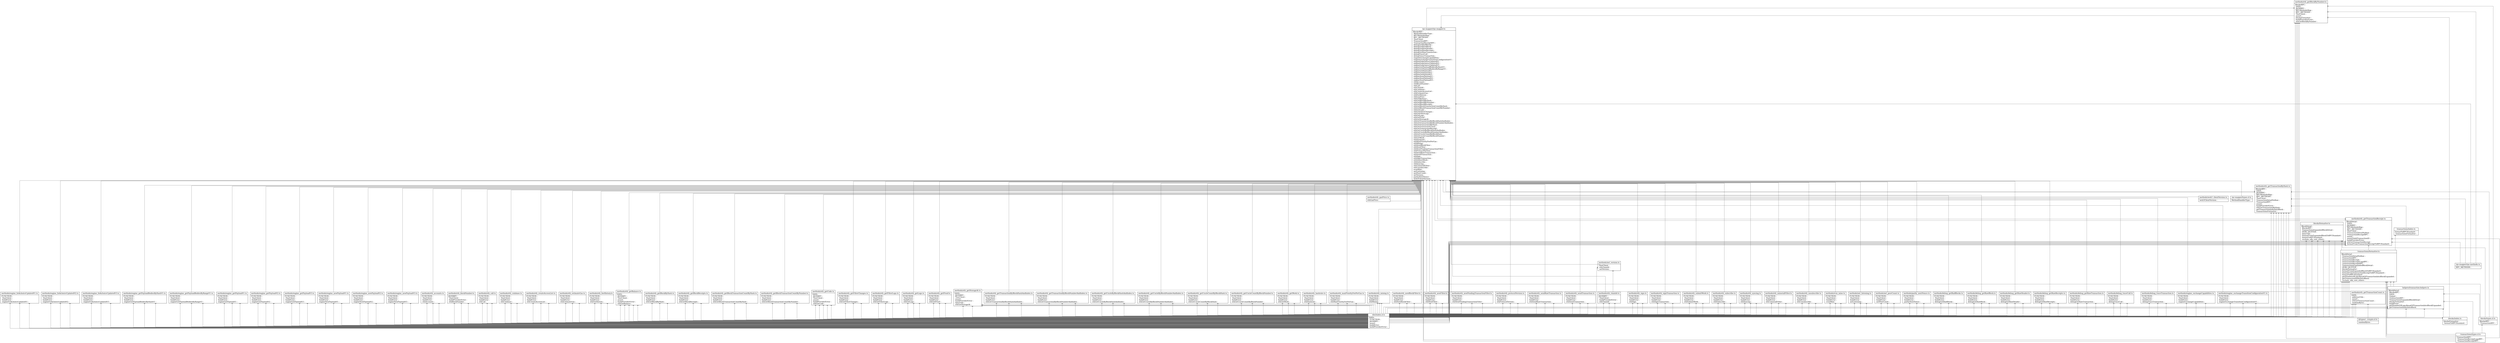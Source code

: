 digraph "utils" {

splines  = ortho;
fontname = "Inconsolata";

node [colorscheme = ylgnbu4];
edge [colorscheme = dark28, dir = both];

"@types/.../crypto.d.ts"                              [shape = record, label = "{ @types/.../crypto.d.ts |  randomBytes : \l }"];
"blocks/formatter.ts"                                 [shape = record, label = "{ blocks/formatter.ts |  BlockDetail : \l  BlocksRPC : \l  TransactionsExpandedBlockDetail : \l  ZERO_BUFFER : \l  dataUtils : \l  formatFromExpandedBlockToRPCStandard : \l  formatToRPCStandard : \l  vechain_sdk_core_ethers : \l }"];
"blocks/index.ts"                                     [shape = record, label = "{ blocks/index.ts |  blocksFormatter : \l  formatToRPCStandard : \l }"];
"blocks/types.d.ts"                                   [shape = record, label = "{ blocks/types.d.ts |  BlocksRPC : \l  TransactionRPC : \l }"];
"dist/index.d.ts"                                     [shape = record, label = "{ dist/index.d.ts |  ZERO_BUFFER : \l  addressUtils : \l  assertValidTransactionID : \l  dataUtils : \l  vechain_sdk_core_ethers : \l }"];
"dist/index.d.ts"                                     [shape = record, label = "{ dist/index.d.ts |  BlockDetail : \l  Output : \l  ThorClient : \l  TransactionDetailNoRaw : \l  TransactionReceipt : \l  TransactionsExpandedBlockDetail : \l }"];
"dist/index.d.ts"                                     [shape = record, label = "{ dist/index.d.ts |  DATA : \l  FUNCTION : \l  JSONRPC : \l  assert : \l  buildError : \l  buildProviderError : \l }"];
"helpers/transaction-helpers.ts"                      [shape = record, label = "{ helpers/transaction-helpers.ts |  BlockDetail : \l  BlocksRPC : \l  DATA : \l  Output : \l  TransactionRPC : \l  TransactionsExpandedBlockDetail : \l  blocksFormatter : \l  buildError : \l  getNumberOfLogsAheadOfTransactionIntoBlockExpanded : \l  getTransactionIndexIntoBlock : \l }"];
"methods/debug_getBadBlocks.ts"                       [shape = record, label = "{ methods/debug_getBadBlocks.ts |  FUNCTION : \l  ThorClient : \l  buildError : \l  debugGetBadBlocks : \l }"];
"methods/debug_getRawBlock.ts"                        [shape = record, label = "{ methods/debug_getRawBlock.ts |  FUNCTION : \l  ThorClient : \l  buildError : \l  debugGetRawBlock : \l }"];
"methods/debug_getRawHeader.ts"                       [shape = record, label = "{ methods/debug_getRawHeader.ts |  FUNCTION : \l  ThorClient : \l  buildError : \l  debugGetRawHeader : \l }"];
"methods/debug_getRawReceipts.ts"                     [shape = record, label = "{ methods/debug_getRawReceipts.ts |  FUNCTION : \l  ThorClient : \l  buildError : \l  debugGetRawReceipts : \l }"];
"methods/debug_getRawTransaction.ts"                  [shape = record, label = "{ methods/debug_getRawTransaction.ts |  FUNCTION : \l  ThorClient : \l  buildError : \l  debugGetRawTransaction : \l }"];
"methods/debug_traceCall.ts"                          [shape = record, label = "{ methods/debug_traceCall.ts |  FUNCTION : \l  ThorClient : \l  buildError : \l  debugTraceCall : \l }"];
"methods/debug_traceTransaction.ts"                   [shape = record, label = "{ methods/debug_traceTransaction.ts |  FUNCTION : \l  ThorClient : \l  buildError : \l  debugTraceTransaction : \l }"];
"methods/engine_exchangeCapabilities.ts"              [shape = record, label = "{ methods/engine_exchangeCapabilities.ts |  FUNCTION : \l  ThorClient : \l  buildError : \l  engineExchangeCapabilities : \l }"];
"methods/engine_exchangeTransitionConfigurationV1.ts" [shape = record, label = "{ methods/engine_exchangeTransitionConfigurationV1.ts |  FUNCTION : \l  ThorClient : \l  buildError : \l  engineExchangeTransitionConfigurationV1 : \l }"];
"methods/engine_forkchoiceUpdatedV1.ts"               [shape = record, label = "{ methods/engine_forkchoiceUpdatedV1.ts |  FUNCTION : \l  ThorClient : \l  buildError : \l  engineForkchoiceUpdatedV1 : \l }"];
"methods/engine_forkchoiceUpdatedV2.ts"               [shape = record, label = "{ methods/engine_forkchoiceUpdatedV2.ts |  FUNCTION : \l  ThorClient : \l  buildError : \l  engineForkchoiceUpdatedV2 : \l }"];
"methods/engine_forkchoiceUpdatedV3.ts"               [shape = record, label = "{ methods/engine_forkchoiceUpdatedV3.ts |  FUNCTION : \l  ThorClient : \l  buildError : \l  engineForkchoiceUpdatedV3 : \l }"];
"methods/engine_getPayloadBodiesByHashV1.ts"          [shape = record, label = "{ methods/engine_getPayloadBodiesByHashV1.ts |  FUNCTION : \l  ThorClient : \l  buildError : \l  engineGetPayloadBodiesByHashV1 : \l }"];
"methods/engine_getPayloadBodiesByRangeV1.ts"         [shape = record, label = "{ methods/engine_getPayloadBodiesByRangeV1.ts |  FUNCTION : \l  ThorClient : \l  buildError : \l  engineGetPayloadBodiesByRangeV1 : \l }"];
"methods/engine_getPayloadV1.ts"                      [shape = record, label = "{ methods/engine_getPayloadV1.ts |  FUNCTION : \l  ThorClient : \l  buildError : \l  engineGetPayloadV1 : \l }"];
"methods/engine_getPayloadV2.ts"                      [shape = record, label = "{ methods/engine_getPayloadV2.ts |  FUNCTION : \l  ThorClient : \l  buildError : \l  engineGetPayloadV2 : \l }"];
"methods/engine_getPayloadV3.ts"                      [shape = record, label = "{ methods/engine_getPayloadV3.ts |  FUNCTION : \l  ThorClient : \l  buildError : \l  engineGetPayloadV3 : \l }"];
"methods/engine_newPayloadV1.ts"                      [shape = record, label = "{ methods/engine_newPayloadV1.ts |  FUNCTION : \l  ThorClient : \l  buildError : \l  engineNewPayloadV1 : \l }"];
"methods/engine_newPayloadV2.ts"                      [shape = record, label = "{ methods/engine_newPayloadV2.ts |  FUNCTION : \l  ThorClient : \l  buildError : \l  engineNewPayloadV2 : \l }"];
"methods/engine_newPayloadV3.ts"                      [shape = record, label = "{ methods/engine_newPayloadV3.ts |  FUNCTION : \l  ThorClient : \l  buildError : \l  engineNewPayloadV3 : \l }"];
"methods/eth_accounts.ts"                             [shape = record, label = "{ methods/eth_accounts.ts |  FUNCTION : \l  ThorClient : \l  buildError : \l  ethAccounts : \l }"];
"methods/eth_blockNumber.ts"                          [shape = record, label = "{ methods/eth_blockNumber.ts |  JSONRPC : \l  ThorClient : \l  buildProviderError : \l  ethBlockNumber : \l }"];
"methods/eth_call.ts"                                 [shape = record, label = "{ methods/eth_call.ts |  FUNCTION : \l  ThorClient : \l  buildError : \l  ethCall : \l }"];
"methods/eth_chainId.ts"                              [shape = record, label = "{ methods/eth_chainId.ts |  JSONRPC : \l  ThorClient : \l  buildProviderError : \l  ethChainId : \l }"];
"methods/eth_coinbase.ts"                             [shape = record, label = "{ methods/eth_coinbase.ts |  FUNCTION : \l  ThorClient : \l  buildError : \l  ethCoinbase : \l }"];
"methods/eth_createAccessList.ts"                     [shape = record, label = "{ methods/eth_createAccessList.ts |  FUNCTION : \l  ThorClient : \l  buildError : \l  ethCreateAccessList : \l }"];
"methods/eth_estimateGas.ts"                          [shape = record, label = "{ methods/eth_estimateGas.ts |  FUNCTION : \l  ThorClient : \l  buildError : \l  ethEstimateGas : \l }"];
"methods/eth_feeHistory.ts"                           [shape = record, label = "{ methods/eth_feeHistory.ts |  FUNCTION : \l  ThorClient : \l  buildError : \l  ethFeeHistory : \l }"];
"methods/eth_gasPrice.ts"                             [shape = record, label = "{ methods/eth_gasPrice.ts |  ethGasPrice : \l }"];
"methods/eth_getBalance.ts"                           [shape = record, label = "{ methods/eth_getBalance.ts |  DATA : \l  JSONRPC : \l  ThorClient : \l  assert : \l  buildProviderError : \l  ethGetBalance : \l }"];
"methods/eth_getBlockByHash.ts"                       [shape = record, label = "{ methods/eth_getBlockByHash.ts |  FUNCTION : \l  ThorClient : \l  buildError : \l  ethGetBlockByHash : \l }"];
"methods/eth_getBlockByNumber.ts"                     [shape = record, label = "{ methods/eth_getBlockByNumber.ts |  BlocksRPC : \l  DATA : \l  JSONRPC : \l  RPCMethodsMap : \l  RPC_METHODS : \l  ThorClient : \l  assert : \l  blocksFormatter : \l  buildProviderError : \l  ethGetBlockByNumber : \l }"];
"methods/eth_getBlockReceipts.ts"                     [shape = record, label = "{ methods/eth_getBlockReceipts.ts |  FUNCTION : \l  ThorClient : \l  buildError : \l  ethGetBlockReceipts : \l }"];
"methods/eth_getBlockTransactionCountByHash.ts"       [shape = record, label = "{ methods/eth_getBlockTransactionCountByHash.ts |  FUNCTION : \l  ThorClient : \l  buildError : \l  ethGetBlockTransactionCountByHash : \l }"];
"methods/eth_getBlockTransactionCountByNumber.ts"     [shape = record, label = "{ methods/eth_getBlockTransactionCountByNumber.ts |  FUNCTION : \l  ThorClient : \l  buildError : \l  ethGetBlockTransactionCountByNumber : \l }"];
"methods/eth_getCode.ts"                              [shape = record, label = "{ methods/eth_getCode.ts |  DATA : \l  JSONRPC : \l  ThorClient : \l  assert : \l  buildProviderError : \l  ethGetCode : \l }"];
"methods/eth_getFilterChanges.ts"                     [shape = record, label = "{ methods/eth_getFilterChanges.ts |  FUNCTION : \l  ThorClient : \l  buildError : \l  ethGetFilterChanges : \l }"];
"methods/eth_getFilterLogs.ts"                        [shape = record, label = "{ methods/eth_getFilterLogs.ts |  FUNCTION : \l  ThorClient : \l  buildError : \l  ethGetFilterLogs : \l }"];
"methods/eth_getLogs.ts"                              [shape = record, label = "{ methods/eth_getLogs.ts |  FUNCTION : \l  ThorClient : \l  buildError : \l  ethGetLogs : \l }"];
"methods/eth_getProof.ts"                             [shape = record, label = "{ methods/eth_getProof.ts |  FUNCTION : \l  ThorClient : \l  buildError : \l  ethGetProof : \l }"];
"methods/eth_getStorageAt.ts"                         [shape = record, label = "{ methods/eth_getStorageAt.ts |  DATA : \l  JSONRPC : \l  ThorClient : \l  assert : \l  buildProviderError : \l  dataUtils : \l  ethGetStorageAt : \l }"];
"methods/eth_getTransactionByBlockHashAndIndex.ts"    [shape = record, label = "{ methods/eth_getTransactionByBlockHashAndIndex.ts |  FUNCTION : \l  ThorClient : \l  buildError : \l  ethGetTransactionByBlockHashAndIndex : \l }"];
"methods/eth_getTransactionByBlockNumberAndIndex.ts"  [shape = record, label = "{ methods/eth_getTransactionByBlockNumberAndIndex.ts |  FUNCTION : \l  ThorClient : \l  buildError : \l  ethGetTransactionByBlockNumberAndIndex : \l }"];
"methods/eth_getTransactionByHash.ts"                 [shape = record, label = "{ methods/eth_getTransactionByHash.ts |  BlocksRPC : \l  DATA : \l  JSONRPC : \l  RPCMethodsMap : \l  RPC_METHODS : \l  ThorClient : \l  TransactionDetailNoRaw : \l  TransactionRPC : \l  assert : \l  buildProviderError : \l  ethGetTransactionByHash : \l  getTransactionIndexIntoBlock : \l  transactionsFormatter : \l }"];
"methods/eth_getTransactionCount.ts"                  [shape = record, label = "{ methods/eth_getTransactionCount.ts |  DATA : \l  addressUtils : \l  assert : \l  ethGetTransactionCount : \l  randomBytes : \l }"];
"methods/eth_getTransactionReceipt.ts"                [shape = record, label = "{ methods/eth_getTransactionReceipt.ts |  BlockDetail : \l  DATA : \l  JSONRPC : \l  RPCMethodsMap : \l  RPC_METHODS : \l  ThorClient : \l  TransactionDetailNoRaw : \l  TransactionReceiptRPC : \l  assert : \l  assertValidTransactionID : \l  buildProviderError : \l  ethGetTransactionReceipt : \l  formatFromTransactionReceiptToRPCStandard : \l }"];
"methods/eth_getUncleByBlockHashAndIndex.ts"          [shape = record, label = "{ methods/eth_getUncleByBlockHashAndIndex.ts |  FUNCTION : \l  ThorClient : \l  buildError : \l  ethGetUncleByBlockHashAndIndex : \l }"];
"methods/eth_getUncleByBlockNumberAndIndex.ts"        [shape = record, label = "{ methods/eth_getUncleByBlockNumberAndIndex.ts |  FUNCTION : \l  ThorClient : \l  buildError : \l  ethGetUncleByBlockNumberAndIndex : \l }"];
"methods/eth_getUncleCountByBlockHash.ts"             [shape = record, label = "{ methods/eth_getUncleCountByBlockHash.ts |  FUNCTION : \l  ThorClient : \l  buildError : \l  ethGetUncleCountByBlockHash : \l }"];
"methods/eth_getUncleCountByBlockNumber.ts"           [shape = record, label = "{ methods/eth_getUncleCountByBlockNumber.ts |  FUNCTION : \l  ThorClient : \l  buildError : \l  ethGetUncleCountByBlockNumber : \l }"];
"methods/eth_getWork.ts"                              [shape = record, label = "{ methods/eth_getWork.ts |  FUNCTION : \l  ThorClient : \l  buildError : \l  ethGetWork : \l }"];
"methods/eth_hashrate.ts"                             [shape = record, label = "{ methods/eth_hashrate.ts |  FUNCTION : \l  ThorClient : \l  buildError : \l  ethHashrate : \l }"];
"methods/eth_maxPriorityFeePerGas.ts"                 [shape = record, label = "{ methods/eth_maxPriorityFeePerGas.ts |  FUNCTION : \l  ThorClient : \l  buildError : \l  ethMaxPriorityFeePerGas : \l }"];
"methods/eth_mining.ts"                               [shape = record, label = "{ methods/eth_mining.ts |  FUNCTION : \l  ThorClient : \l  buildError : \l  ethMining : \l }"];
"methods/eth_newBlockFilter.ts"                       [shape = record, label = "{ methods/eth_newBlockFilter.ts |  FUNCTION : \l  ThorClient : \l  buildError : \l  ethNewBlockFilter : \l }"];
"methods/eth_newFilter.ts"                            [shape = record, label = "{ methods/eth_newFilter.ts |  FUNCTION : \l  ThorClient : \l  buildError : \l  ethNewFilter : \l }"];
"methods/eth_newPendingTransactionFilter.ts"          [shape = record, label = "{ methods/eth_newPendingTransactionFilter.ts |  FUNCTION : \l  ThorClient : \l  buildError : \l  ethNewPendingTransactionFilter : \l }"];
"methods/eth_protocolVersion.ts"                      [shape = record, label = "{ methods/eth_protocolVersion.ts |  FUNCTION : \l  ThorClient : \l  buildError : \l  ethProtocolVersion : \l }"];
"methods/eth_sendRawTransaction.ts"                   [shape = record, label = "{ methods/eth_sendRawTransaction.ts |  FUNCTION : \l  ThorClient : \l  buildError : \l  ethSendRawTransaction : \l }"];
"methods/eth_sendTransaction.ts"                      [shape = record, label = "{ methods/eth_sendTransaction.ts |  FUNCTION : \l  ThorClient : \l  buildError : \l  ethSendTransaction : \l }"];
"methods/eth_sign.ts"                                 [shape = record, label = "{ methods/eth_sign.ts |  FUNCTION : \l  ThorClient : \l  buildError : \l  ethSign : \l }"];
"methods/eth_signTransaction.ts"                      [shape = record, label = "{ methods/eth_signTransaction.ts |  FUNCTION : \l  ThorClient : \l  buildError : \l  ethSignTransaction : \l }"];
"methods/eth_submitWork.ts"                           [shape = record, label = "{ methods/eth_submitWork.ts |  FUNCTION : \l  ThorClient : \l  buildError : \l  ethSubmitWork : \l }"];
"methods/eth_subscribe.ts"                            [shape = record, label = "{ methods/eth_subscribe.ts |  FUNCTION : \l  ThorClient : \l  buildError : \l  ethSubscribe : \l }"];
"methods/eth_syncing.ts"                              [shape = record, label = "{ methods/eth_syncing.ts |  FUNCTION : \l  ThorClient : \l  buildError : \l  ethSyncing : \l }"];
"methods/eth_uninstallFilter.ts"                      [shape = record, label = "{ methods/eth_uninstallFilter.ts |  FUNCTION : \l  ThorClient : \l  buildError : \l  ethUninstallFilter : \l }"];
"methods/eth_unsubscribe.ts"                          [shape = record, label = "{ methods/eth_unsubscribe.ts |  FUNCTION : \l  ThorClient : \l  buildError : \l  ethUnsubscribe : \l }"];
"methods/evm_mine.ts"                                 [shape = record, label = "{ methods/evm_mine.ts |  FUNCTION : \l  ThorClient : \l  buildError : \l  evmMine : \l }"];
"methods/net_listening.ts"                            [shape = record, label = "{ methods/net_listening.ts |  FUNCTION : \l  ThorClient : \l  buildError : \l  netListening : \l }"];
"methods/net_peerCount.ts"                            [shape = record, label = "{ methods/net_peerCount.ts |  FUNCTION : \l  ThorClient : \l  buildError : \l  netPeerCount : \l }"];
"methods/net_version.ts"                              [shape = record, label = "{ methods/net_version.ts |  ThorClient : \l  ethChainId : \l  netVersion : \l }"];
"methods/parity_nextNonce.ts"                         [shape = record, label = "{ methods/parity_nextNonce.ts |  FUNCTION : \l  ThorClient : \l  buildError : \l  parityNextNonce : \l }"];
"methods/web3_clientVersion.ts"                       [shape = record, label = "{ methods/web3_clientVersion.ts |  web3ClientVersion : \l }"];
"rpc-mapper/rpc-mapper.ts"                            [shape = record, label = "{ rpc-mapper/rpc-mapper.ts |  BlocksRPC : \l  MethodHandlerType : \l  RPCMethodsMap : \l  RPC_METHODS : \l  ThorClient : \l  TransactionRPC : \l  TransactionReceiptRPC : \l  debugGetBadBlocks : \l  debugGetRawBlock : \l  debugGetRawHeader : \l  debugGetRawReceipts : \l  debugGetRawTransaction : \l  debugTraceCall : \l  debugTraceTransaction : \l  engineExchangeCapabilities : \l  engineExchangeTransitionConfigurationV1 : \l  engineForkchoiceUpdatedV1 : \l  engineForkchoiceUpdatedV2 : \l  engineForkchoiceUpdatedV3 : \l  engineGetPayloadBodiesByHashV1 : \l  engineGetPayloadBodiesByRangeV1 : \l  engineGetPayloadV1 : \l  engineGetPayloadV2 : \l  engineGetPayloadV3 : \l  engineNewPayloadV1 : \l  engineNewPayloadV2 : \l  engineNewPayloadV3 : \l  ethAccounts : \l  ethBlockNumber : \l  ethCall : \l  ethChainId : \l  ethCoinbase : \l  ethCreateAccessList : \l  ethEstimateGas : \l  ethFeeHistory : \l  ethGasPrice : \l  ethGetBalance : \l  ethGetBlockByHash : \l  ethGetBlockByNumber : \l  ethGetBlockReceipts : \l  ethGetBlockTransactionCountByHash : \l  ethGetBlockTransactionCountByNumber : \l  ethGetCode : \l  ethGetFilterChanges : \l  ethGetFilterLogs : \l  ethGetLogs : \l  ethGetProof : \l  ethGetStorageAt : \l  ethGetTransactionByBlockHashAndIndex : \l  ethGetTransactionByBlockNumberAndIndex : \l  ethGetTransactionByHash : \l  ethGetTransactionCount : \l  ethGetTransactionReceipt : \l  ethGetUncleByBlockHashAndIndex : \l  ethGetUncleByBlockNumberAndIndex : \l  ethGetUncleCountByBlockHash : \l  ethGetUncleCountByBlockNumber : \l  ethGetWork : \l  ethHashrate : \l  ethMaxPriorityFeePerGas : \l  ethMining : \l  ethNewBlockFilter : \l  ethNewFilter : \l  ethNewPendingTransactionFilter : \l  ethProtocolVersion : \l  ethSendRawTransaction : \l  ethSendTransaction : \l  ethSign : \l  ethSignTransaction : \l  ethSubmitWork : \l  ethSubscribe : \l  ethSyncing : \l  ethUninstallFilter : \l  ethUnsubscribe : \l  evmMine : \l  netListening : \l  netPeerCount : \l  netVersion : \l  parityNextNonce : \l  web3ClientVersion : \l }"];
"rpc-mapper/rpc-methods.ts"                           [shape = record, label = "{ rpc-mapper/rpc-methods.ts |  RPC_METHODS : \l }"];
"rpc-mapper/types.d.ts"                               [shape = record, label = "{ rpc-mapper/types.d.ts |  MethodHandlerType : \l }"];
"transactions/formatter.ts"                           [shape = record, label = "{ transactions/formatter.ts |  BlockDetail : \l  TransactionDetailNoRaw : \l  TransactionRPC : \l  TransactionReceipt : \l  TransactionReceiptLogsRPC : \l  TransactionReceiptRPC : \l  TransactionsExpandedBlockDetail : \l  ZERO_BUFFER : \l  blocksFormatter : \l  formatFromExpandedBlockToRPCStandard : \l  formatFromTransactionReceiptToRPCStandard : \l  formatToRPCStandard : \l  getNumberOfLogsAheadOfTransactionIntoBlockExpanded : \l  getTransactionIndexIntoBlock : \l  vechain_sdk_core_ethers : \l }"];
"transactions/index.ts"                               [shape = record, label = "{ transactions/index.ts |  formatToRPCStandard : \l  transactionsFormatter : \l }"];
"transactions/types.d.ts"                             [shape = record, label = "{ transactions/types.d.ts |  TransactionRPC : \l  TransactionReceiptLogsRPC : \l  TransactionReceiptRPC : \l }"];

"blocks/formatter.ts"                                 -> "blocks/types.d.ts"                                   [color = "#595959", style = solid , arrowtail = tee     , arrowhead = none    , taillabel = "", label = "", headlabel = ""];
"blocks/formatter.ts"                                 -> "dist/index.d.ts"                                     [color = "#595959", style = solid , arrowtail = tee     , arrowhead = none    , taillabel = "", label = "", headlabel = ""];
"blocks/formatter.ts"                                 -> "dist/index.d.ts"                                     [color = "#595959", style = solid , arrowtail = tee     , arrowhead = none    , taillabel = "", label = "", headlabel = ""];
"blocks/formatter.ts"                                 -> "dist/index.d.ts"                                     [color = "#595959", style = solid , arrowtail = tee     , arrowhead = none    , taillabel = "", label = "", headlabel = ""];
"blocks/formatter.ts"                                 -> "dist/index.d.ts"                                     [color = "#595959", style = solid , arrowtail = tee     , arrowhead = none    , taillabel = "", label = "", headlabel = ""];
"blocks/formatter.ts"                                 -> "dist/index.d.ts"                                     [color = "#595959", style = solid , arrowtail = tee     , arrowhead = none    , taillabel = "", label = "", headlabel = ""];
"blocks/formatter.ts"                                 -> "transactions/formatter.ts"                           [color = "#595959", style = solid , arrowtail = tee     , arrowhead = none    , taillabel = "", label = "", headlabel = ""];
"blocks/index.ts"                                     -> "blocks/formatter.ts"                                 [color = "#595959", style = solid , arrowtail = tee     , arrowhead = none    , taillabel = "", label = "", headlabel = ""];
"blocks/types.d.ts"                                   -> "transactions/types.d.ts"                             [color = "#595959", style = solid , arrowtail = tee     , arrowhead = none    , taillabel = "", label = "", headlabel = ""];
"helpers/transaction-helpers.ts"                      -> "blocks/index.ts"                                     [color = "#595959", style = solid , arrowtail = tee     , arrowhead = none    , taillabel = "", label = "", headlabel = ""];
"helpers/transaction-helpers.ts"                      -> "blocks/types.d.ts"                                   [color = "#595959", style = solid , arrowtail = tee     , arrowhead = none    , taillabel = "", label = "", headlabel = ""];
"helpers/transaction-helpers.ts"                      -> "dist/index.d.ts"                                     [color = "#595959", style = solid , arrowtail = tee     , arrowhead = none    , taillabel = "", label = "", headlabel = ""];
"helpers/transaction-helpers.ts"                      -> "dist/index.d.ts"                                     [color = "#595959", style = solid , arrowtail = tee     , arrowhead = none    , taillabel = "", label = "", headlabel = ""];
"helpers/transaction-helpers.ts"                      -> "dist/index.d.ts"                                     [color = "#595959", style = solid , arrowtail = tee     , arrowhead = none    , taillabel = "", label = "", headlabel = ""];
"helpers/transaction-helpers.ts"                      -> "dist/index.d.ts"                                     [color = "#595959", style = solid , arrowtail = tee     , arrowhead = none    , taillabel = "", label = "", headlabel = ""];
"helpers/transaction-helpers.ts"                      -> "dist/index.d.ts"                                     [color = "#595959", style = solid , arrowtail = tee     , arrowhead = none    , taillabel = "", label = "", headlabel = ""];
"helpers/transaction-helpers.ts"                      -> "transactions/types.d.ts"                             [color = "#595959", style = solid , arrowtail = tee     , arrowhead = none    , taillabel = "", label = "", headlabel = ""];
"methods/debug_getBadBlocks.ts"                       -> "dist/index.d.ts"                                     [color = "#595959", style = solid , arrowtail = tee     , arrowhead = none    , taillabel = "", label = "", headlabel = ""];
"methods/debug_getBadBlocks.ts"                       -> "dist/index.d.ts"                                     [color = "#595959", style = solid , arrowtail = tee     , arrowhead = none    , taillabel = "", label = "", headlabel = ""];
"methods/debug_getBadBlocks.ts"                       -> "dist/index.d.ts"                                     [color = "#595959", style = solid , arrowtail = tee     , arrowhead = none    , taillabel = "", label = "", headlabel = ""];
"methods/debug_getRawBlock.ts"                        -> "dist/index.d.ts"                                     [color = "#595959", style = solid , arrowtail = tee     , arrowhead = none    , taillabel = "", label = "", headlabel = ""];
"methods/debug_getRawBlock.ts"                        -> "dist/index.d.ts"                                     [color = "#595959", style = solid , arrowtail = tee     , arrowhead = none    , taillabel = "", label = "", headlabel = ""];
"methods/debug_getRawBlock.ts"                        -> "dist/index.d.ts"                                     [color = "#595959", style = solid , arrowtail = tee     , arrowhead = none    , taillabel = "", label = "", headlabel = ""];
"methods/debug_getRawHeader.ts"                       -> "dist/index.d.ts"                                     [color = "#595959", style = solid , arrowtail = tee     , arrowhead = none    , taillabel = "", label = "", headlabel = ""];
"methods/debug_getRawHeader.ts"                       -> "dist/index.d.ts"                                     [color = "#595959", style = solid , arrowtail = tee     , arrowhead = none    , taillabel = "", label = "", headlabel = ""];
"methods/debug_getRawHeader.ts"                       -> "dist/index.d.ts"                                     [color = "#595959", style = solid , arrowtail = tee     , arrowhead = none    , taillabel = "", label = "", headlabel = ""];
"methods/debug_getRawReceipts.ts"                     -> "dist/index.d.ts"                                     [color = "#595959", style = solid , arrowtail = tee     , arrowhead = none    , taillabel = "", label = "", headlabel = ""];
"methods/debug_getRawReceipts.ts"                     -> "dist/index.d.ts"                                     [color = "#595959", style = solid , arrowtail = tee     , arrowhead = none    , taillabel = "", label = "", headlabel = ""];
"methods/debug_getRawReceipts.ts"                     -> "dist/index.d.ts"                                     [color = "#595959", style = solid , arrowtail = tee     , arrowhead = none    , taillabel = "", label = "", headlabel = ""];
"methods/debug_getRawTransaction.ts"                  -> "dist/index.d.ts"                                     [color = "#595959", style = solid , arrowtail = tee     , arrowhead = none    , taillabel = "", label = "", headlabel = ""];
"methods/debug_getRawTransaction.ts"                  -> "dist/index.d.ts"                                     [color = "#595959", style = solid , arrowtail = tee     , arrowhead = none    , taillabel = "", label = "", headlabel = ""];
"methods/debug_getRawTransaction.ts"                  -> "dist/index.d.ts"                                     [color = "#595959", style = solid , arrowtail = tee     , arrowhead = none    , taillabel = "", label = "", headlabel = ""];
"methods/debug_traceCall.ts"                          -> "dist/index.d.ts"                                     [color = "#595959", style = solid , arrowtail = tee     , arrowhead = none    , taillabel = "", label = "", headlabel = ""];
"methods/debug_traceCall.ts"                          -> "dist/index.d.ts"                                     [color = "#595959", style = solid , arrowtail = tee     , arrowhead = none    , taillabel = "", label = "", headlabel = ""];
"methods/debug_traceCall.ts"                          -> "dist/index.d.ts"                                     [color = "#595959", style = solid , arrowtail = tee     , arrowhead = none    , taillabel = "", label = "", headlabel = ""];
"methods/debug_traceTransaction.ts"                   -> "dist/index.d.ts"                                     [color = "#595959", style = solid , arrowtail = tee     , arrowhead = none    , taillabel = "", label = "", headlabel = ""];
"methods/debug_traceTransaction.ts"                   -> "dist/index.d.ts"                                     [color = "#595959", style = solid , arrowtail = tee     , arrowhead = none    , taillabel = "", label = "", headlabel = ""];
"methods/debug_traceTransaction.ts"                   -> "dist/index.d.ts"                                     [color = "#595959", style = solid , arrowtail = tee     , arrowhead = none    , taillabel = "", label = "", headlabel = ""];
"methods/engine_exchangeCapabilities.ts"              -> "dist/index.d.ts"                                     [color = "#595959", style = solid , arrowtail = tee     , arrowhead = none    , taillabel = "", label = "", headlabel = ""];
"methods/engine_exchangeCapabilities.ts"              -> "dist/index.d.ts"                                     [color = "#595959", style = solid , arrowtail = tee     , arrowhead = none    , taillabel = "", label = "", headlabel = ""];
"methods/engine_exchangeCapabilities.ts"              -> "dist/index.d.ts"                                     [color = "#595959", style = solid , arrowtail = tee     , arrowhead = none    , taillabel = "", label = "", headlabel = ""];
"methods/engine_exchangeTransitionConfigurationV1.ts" -> "dist/index.d.ts"                                     [color = "#595959", style = solid , arrowtail = tee     , arrowhead = none    , taillabel = "", label = "", headlabel = ""];
"methods/engine_exchangeTransitionConfigurationV1.ts" -> "dist/index.d.ts"                                     [color = "#595959", style = solid , arrowtail = tee     , arrowhead = none    , taillabel = "", label = "", headlabel = ""];
"methods/engine_exchangeTransitionConfigurationV1.ts" -> "dist/index.d.ts"                                     [color = "#595959", style = solid , arrowtail = tee     , arrowhead = none    , taillabel = "", label = "", headlabel = ""];
"methods/engine_forkchoiceUpdatedV1.ts"               -> "dist/index.d.ts"                                     [color = "#595959", style = solid , arrowtail = tee     , arrowhead = none    , taillabel = "", label = "", headlabel = ""];
"methods/engine_forkchoiceUpdatedV1.ts"               -> "dist/index.d.ts"                                     [color = "#595959", style = solid , arrowtail = tee     , arrowhead = none    , taillabel = "", label = "", headlabel = ""];
"methods/engine_forkchoiceUpdatedV1.ts"               -> "dist/index.d.ts"                                     [color = "#595959", style = solid , arrowtail = tee     , arrowhead = none    , taillabel = "", label = "", headlabel = ""];
"methods/engine_forkchoiceUpdatedV2.ts"               -> "dist/index.d.ts"                                     [color = "#595959", style = solid , arrowtail = tee     , arrowhead = none    , taillabel = "", label = "", headlabel = ""];
"methods/engine_forkchoiceUpdatedV2.ts"               -> "dist/index.d.ts"                                     [color = "#595959", style = solid , arrowtail = tee     , arrowhead = none    , taillabel = "", label = "", headlabel = ""];
"methods/engine_forkchoiceUpdatedV2.ts"               -> "dist/index.d.ts"                                     [color = "#595959", style = solid , arrowtail = tee     , arrowhead = none    , taillabel = "", label = "", headlabel = ""];
"methods/engine_forkchoiceUpdatedV3.ts"               -> "dist/index.d.ts"                                     [color = "#595959", style = solid , arrowtail = tee     , arrowhead = none    , taillabel = "", label = "", headlabel = ""];
"methods/engine_forkchoiceUpdatedV3.ts"               -> "dist/index.d.ts"                                     [color = "#595959", style = solid , arrowtail = tee     , arrowhead = none    , taillabel = "", label = "", headlabel = ""];
"methods/engine_forkchoiceUpdatedV3.ts"               -> "dist/index.d.ts"                                     [color = "#595959", style = solid , arrowtail = tee     , arrowhead = none    , taillabel = "", label = "", headlabel = ""];
"methods/engine_getPayloadBodiesByHashV1.ts"          -> "dist/index.d.ts"                                     [color = "#595959", style = solid , arrowtail = tee     , arrowhead = none    , taillabel = "", label = "", headlabel = ""];
"methods/engine_getPayloadBodiesByHashV1.ts"          -> "dist/index.d.ts"                                     [color = "#595959", style = solid , arrowtail = tee     , arrowhead = none    , taillabel = "", label = "", headlabel = ""];
"methods/engine_getPayloadBodiesByHashV1.ts"          -> "dist/index.d.ts"                                     [color = "#595959", style = solid , arrowtail = tee     , arrowhead = none    , taillabel = "", label = "", headlabel = ""];
"methods/engine_getPayloadBodiesByRangeV1.ts"         -> "dist/index.d.ts"                                     [color = "#595959", style = solid , arrowtail = tee     , arrowhead = none    , taillabel = "", label = "", headlabel = ""];
"methods/engine_getPayloadBodiesByRangeV1.ts"         -> "dist/index.d.ts"                                     [color = "#595959", style = solid , arrowtail = tee     , arrowhead = none    , taillabel = "", label = "", headlabel = ""];
"methods/engine_getPayloadBodiesByRangeV1.ts"         -> "dist/index.d.ts"                                     [color = "#595959", style = solid , arrowtail = tee     , arrowhead = none    , taillabel = "", label = "", headlabel = ""];
"methods/engine_getPayloadV1.ts"                      -> "dist/index.d.ts"                                     [color = "#595959", style = solid , arrowtail = tee     , arrowhead = none    , taillabel = "", label = "", headlabel = ""];
"methods/engine_getPayloadV1.ts"                      -> "dist/index.d.ts"                                     [color = "#595959", style = solid , arrowtail = tee     , arrowhead = none    , taillabel = "", label = "", headlabel = ""];
"methods/engine_getPayloadV1.ts"                      -> "dist/index.d.ts"                                     [color = "#595959", style = solid , arrowtail = tee     , arrowhead = none    , taillabel = "", label = "", headlabel = ""];
"methods/engine_getPayloadV2.ts"                      -> "dist/index.d.ts"                                     [color = "#595959", style = solid , arrowtail = tee     , arrowhead = none    , taillabel = "", label = "", headlabel = ""];
"methods/engine_getPayloadV2.ts"                      -> "dist/index.d.ts"                                     [color = "#595959", style = solid , arrowtail = tee     , arrowhead = none    , taillabel = "", label = "", headlabel = ""];
"methods/engine_getPayloadV2.ts"                      -> "dist/index.d.ts"                                     [color = "#595959", style = solid , arrowtail = tee     , arrowhead = none    , taillabel = "", label = "", headlabel = ""];
"methods/engine_getPayloadV3.ts"                      -> "dist/index.d.ts"                                     [color = "#595959", style = solid , arrowtail = tee     , arrowhead = none    , taillabel = "", label = "", headlabel = ""];
"methods/engine_getPayloadV3.ts"                      -> "dist/index.d.ts"                                     [color = "#595959", style = solid , arrowtail = tee     , arrowhead = none    , taillabel = "", label = "", headlabel = ""];
"methods/engine_getPayloadV3.ts"                      -> "dist/index.d.ts"                                     [color = "#595959", style = solid , arrowtail = tee     , arrowhead = none    , taillabel = "", label = "", headlabel = ""];
"methods/engine_newPayloadV1.ts"                      -> "dist/index.d.ts"                                     [color = "#595959", style = solid , arrowtail = tee     , arrowhead = none    , taillabel = "", label = "", headlabel = ""];
"methods/engine_newPayloadV1.ts"                      -> "dist/index.d.ts"                                     [color = "#595959", style = solid , arrowtail = tee     , arrowhead = none    , taillabel = "", label = "", headlabel = ""];
"methods/engine_newPayloadV1.ts"                      -> "dist/index.d.ts"                                     [color = "#595959", style = solid , arrowtail = tee     , arrowhead = none    , taillabel = "", label = "", headlabel = ""];
"methods/engine_newPayloadV2.ts"                      -> "dist/index.d.ts"                                     [color = "#595959", style = solid , arrowtail = tee     , arrowhead = none    , taillabel = "", label = "", headlabel = ""];
"methods/engine_newPayloadV2.ts"                      -> "dist/index.d.ts"                                     [color = "#595959", style = solid , arrowtail = tee     , arrowhead = none    , taillabel = "", label = "", headlabel = ""];
"methods/engine_newPayloadV2.ts"                      -> "dist/index.d.ts"                                     [color = "#595959", style = solid , arrowtail = tee     , arrowhead = none    , taillabel = "", label = "", headlabel = ""];
"methods/engine_newPayloadV3.ts"                      -> "dist/index.d.ts"                                     [color = "#595959", style = solid , arrowtail = tee     , arrowhead = none    , taillabel = "", label = "", headlabel = ""];
"methods/engine_newPayloadV3.ts"                      -> "dist/index.d.ts"                                     [color = "#595959", style = solid , arrowtail = tee     , arrowhead = none    , taillabel = "", label = "", headlabel = ""];
"methods/engine_newPayloadV3.ts"                      -> "dist/index.d.ts"                                     [color = "#595959", style = solid , arrowtail = tee     , arrowhead = none    , taillabel = "", label = "", headlabel = ""];
"methods/eth_accounts.ts"                             -> "dist/index.d.ts"                                     [color = "#595959", style = solid , arrowtail = tee     , arrowhead = none    , taillabel = "", label = "", headlabel = ""];
"methods/eth_accounts.ts"                             -> "dist/index.d.ts"                                     [color = "#595959", style = solid , arrowtail = tee     , arrowhead = none    , taillabel = "", label = "", headlabel = ""];
"methods/eth_accounts.ts"                             -> "dist/index.d.ts"                                     [color = "#595959", style = solid , arrowtail = tee     , arrowhead = none    , taillabel = "", label = "", headlabel = ""];
"methods/eth_blockNumber.ts"                          -> "dist/index.d.ts"                                     [color = "#595959", style = solid , arrowtail = tee     , arrowhead = none    , taillabel = "", label = "", headlabel = ""];
"methods/eth_blockNumber.ts"                          -> "dist/index.d.ts"                                     [color = "#595959", style = solid , arrowtail = tee     , arrowhead = none    , taillabel = "", label = "", headlabel = ""];
"methods/eth_blockNumber.ts"                          -> "dist/index.d.ts"                                     [color = "#595959", style = solid , arrowtail = tee     , arrowhead = none    , taillabel = "", label = "", headlabel = ""];
"methods/eth_call.ts"                                 -> "dist/index.d.ts"                                     [color = "#595959", style = solid , arrowtail = tee     , arrowhead = none    , taillabel = "", label = "", headlabel = ""];
"methods/eth_call.ts"                                 -> "dist/index.d.ts"                                     [color = "#595959", style = solid , arrowtail = tee     , arrowhead = none    , taillabel = "", label = "", headlabel = ""];
"methods/eth_call.ts"                                 -> "dist/index.d.ts"                                     [color = "#595959", style = solid , arrowtail = tee     , arrowhead = none    , taillabel = "", label = "", headlabel = ""];
"methods/eth_chainId.ts"                              -> "dist/index.d.ts"                                     [color = "#595959", style = solid , arrowtail = tee     , arrowhead = none    , taillabel = "", label = "", headlabel = ""];
"methods/eth_chainId.ts"                              -> "dist/index.d.ts"                                     [color = "#595959", style = solid , arrowtail = tee     , arrowhead = none    , taillabel = "", label = "", headlabel = ""];
"methods/eth_chainId.ts"                              -> "dist/index.d.ts"                                     [color = "#595959", style = solid , arrowtail = tee     , arrowhead = none    , taillabel = "", label = "", headlabel = ""];
"methods/eth_coinbase.ts"                             -> "dist/index.d.ts"                                     [color = "#595959", style = solid , arrowtail = tee     , arrowhead = none    , taillabel = "", label = "", headlabel = ""];
"methods/eth_coinbase.ts"                             -> "dist/index.d.ts"                                     [color = "#595959", style = solid , arrowtail = tee     , arrowhead = none    , taillabel = "", label = "", headlabel = ""];
"methods/eth_coinbase.ts"                             -> "dist/index.d.ts"                                     [color = "#595959", style = solid , arrowtail = tee     , arrowhead = none    , taillabel = "", label = "", headlabel = ""];
"methods/eth_createAccessList.ts"                     -> "dist/index.d.ts"                                     [color = "#595959", style = solid , arrowtail = tee     , arrowhead = none    , taillabel = "", label = "", headlabel = ""];
"methods/eth_createAccessList.ts"                     -> "dist/index.d.ts"                                     [color = "#595959", style = solid , arrowtail = tee     , arrowhead = none    , taillabel = "", label = "", headlabel = ""];
"methods/eth_createAccessList.ts"                     -> "dist/index.d.ts"                                     [color = "#595959", style = solid , arrowtail = tee     , arrowhead = none    , taillabel = "", label = "", headlabel = ""];
"methods/eth_estimateGas.ts"                          -> "dist/index.d.ts"                                     [color = "#595959", style = solid , arrowtail = tee     , arrowhead = none    , taillabel = "", label = "", headlabel = ""];
"methods/eth_estimateGas.ts"                          -> "dist/index.d.ts"                                     [color = "#595959", style = solid , arrowtail = tee     , arrowhead = none    , taillabel = "", label = "", headlabel = ""];
"methods/eth_estimateGas.ts"                          -> "dist/index.d.ts"                                     [color = "#595959", style = solid , arrowtail = tee     , arrowhead = none    , taillabel = "", label = "", headlabel = ""];
"methods/eth_feeHistory.ts"                           -> "dist/index.d.ts"                                     [color = "#595959", style = solid , arrowtail = tee     , arrowhead = none    , taillabel = "", label = "", headlabel = ""];
"methods/eth_feeHistory.ts"                           -> "dist/index.d.ts"                                     [color = "#595959", style = solid , arrowtail = tee     , arrowhead = none    , taillabel = "", label = "", headlabel = ""];
"methods/eth_feeHistory.ts"                           -> "dist/index.d.ts"                                     [color = "#595959", style = solid , arrowtail = tee     , arrowhead = none    , taillabel = "", label = "", headlabel = ""];
"methods/eth_getBalance.ts"                           -> "dist/index.d.ts"                                     [color = "#595959", style = solid , arrowtail = tee     , arrowhead = none    , taillabel = "", label = "", headlabel = ""];
"methods/eth_getBalance.ts"                           -> "dist/index.d.ts"                                     [color = "#595959", style = solid , arrowtail = tee     , arrowhead = none    , taillabel = "", label = "", headlabel = ""];
"methods/eth_getBalance.ts"                           -> "dist/index.d.ts"                                     [color = "#595959", style = solid , arrowtail = tee     , arrowhead = none    , taillabel = "", label = "", headlabel = ""];
"methods/eth_getBalance.ts"                           -> "dist/index.d.ts"                                     [color = "#595959", style = solid , arrowtail = tee     , arrowhead = none    , taillabel = "", label = "", headlabel = ""];
"methods/eth_getBalance.ts"                           -> "dist/index.d.ts"                                     [color = "#595959", style = solid , arrowtail = tee     , arrowhead = none    , taillabel = "", label = "", headlabel = ""];
"methods/eth_getBlockByHash.ts"                       -> "dist/index.d.ts"                                     [color = "#595959", style = solid , arrowtail = tee     , arrowhead = none    , taillabel = "", label = "", headlabel = ""];
"methods/eth_getBlockByHash.ts"                       -> "dist/index.d.ts"                                     [color = "#595959", style = solid , arrowtail = tee     , arrowhead = none    , taillabel = "", label = "", headlabel = ""];
"methods/eth_getBlockByHash.ts"                       -> "dist/index.d.ts"                                     [color = "#595959", style = solid , arrowtail = tee     , arrowhead = none    , taillabel = "", label = "", headlabel = ""];
"methods/eth_getBlockByNumber.ts"                     -> "blocks/index.ts"                                     [color = "#595959", style = solid , arrowtail = tee     , arrowhead = none    , taillabel = "", label = "", headlabel = ""];
"methods/eth_getBlockByNumber.ts"                     -> "blocks/types.d.ts"                                   [color = "#595959", style = solid , arrowtail = tee     , arrowhead = none    , taillabel = "", label = "", headlabel = ""];
"methods/eth_getBlockByNumber.ts"                     -> "dist/index.d.ts"                                     [color = "#595959", style = solid , arrowtail = tee     , arrowhead = none    , taillabel = "", label = "", headlabel = ""];
"methods/eth_getBlockByNumber.ts"                     -> "dist/index.d.ts"                                     [color = "#595959", style = solid , arrowtail = tee     , arrowhead = none    , taillabel = "", label = "", headlabel = ""];
"methods/eth_getBlockByNumber.ts"                     -> "dist/index.d.ts"                                     [color = "#595959", style = solid , arrowtail = tee     , arrowhead = none    , taillabel = "", label = "", headlabel = ""];
"methods/eth_getBlockByNumber.ts"                     -> "dist/index.d.ts"                                     [color = "#595959", style = solid , arrowtail = tee     , arrowhead = none    , taillabel = "", label = "", headlabel = ""];
"methods/eth_getBlockByNumber.ts"                     -> "dist/index.d.ts"                                     [color = "#595959", style = solid , arrowtail = tee     , arrowhead = none    , taillabel = "", label = "", headlabel = ""];
"methods/eth_getBlockByNumber.ts"                     -> "rpc-mapper/rpc-mapper.ts"                            [color = "#595959", style = solid , arrowtail = tee     , arrowhead = none    , taillabel = "", label = "", headlabel = ""];
"methods/eth_getBlockByNumber.ts"                     -> "rpc-mapper/rpc-methods.ts"                           [color = "#595959", style = solid , arrowtail = tee     , arrowhead = none    , taillabel = "", label = "", headlabel = ""];
"methods/eth_getBlockReceipts.ts"                     -> "dist/index.d.ts"                                     [color = "#595959", style = solid , arrowtail = tee     , arrowhead = none    , taillabel = "", label = "", headlabel = ""];
"methods/eth_getBlockReceipts.ts"                     -> "dist/index.d.ts"                                     [color = "#595959", style = solid , arrowtail = tee     , arrowhead = none    , taillabel = "", label = "", headlabel = ""];
"methods/eth_getBlockReceipts.ts"                     -> "dist/index.d.ts"                                     [color = "#595959", style = solid , arrowtail = tee     , arrowhead = none    , taillabel = "", label = "", headlabel = ""];
"methods/eth_getBlockTransactionCountByHash.ts"       -> "dist/index.d.ts"                                     [color = "#595959", style = solid , arrowtail = tee     , arrowhead = none    , taillabel = "", label = "", headlabel = ""];
"methods/eth_getBlockTransactionCountByHash.ts"       -> "dist/index.d.ts"                                     [color = "#595959", style = solid , arrowtail = tee     , arrowhead = none    , taillabel = "", label = "", headlabel = ""];
"methods/eth_getBlockTransactionCountByHash.ts"       -> "dist/index.d.ts"                                     [color = "#595959", style = solid , arrowtail = tee     , arrowhead = none    , taillabel = "", label = "", headlabel = ""];
"methods/eth_getBlockTransactionCountByNumber.ts"     -> "dist/index.d.ts"                                     [color = "#595959", style = solid , arrowtail = tee     , arrowhead = none    , taillabel = "", label = "", headlabel = ""];
"methods/eth_getBlockTransactionCountByNumber.ts"     -> "dist/index.d.ts"                                     [color = "#595959", style = solid , arrowtail = tee     , arrowhead = none    , taillabel = "", label = "", headlabel = ""];
"methods/eth_getBlockTransactionCountByNumber.ts"     -> "dist/index.d.ts"                                     [color = "#595959", style = solid , arrowtail = tee     , arrowhead = none    , taillabel = "", label = "", headlabel = ""];
"methods/eth_getCode.ts"                              -> "dist/index.d.ts"                                     [color = "#595959", style = solid , arrowtail = tee     , arrowhead = none    , taillabel = "", label = "", headlabel = ""];
"methods/eth_getCode.ts"                              -> "dist/index.d.ts"                                     [color = "#595959", style = solid , arrowtail = tee     , arrowhead = none    , taillabel = "", label = "", headlabel = ""];
"methods/eth_getCode.ts"                              -> "dist/index.d.ts"                                     [color = "#595959", style = solid , arrowtail = tee     , arrowhead = none    , taillabel = "", label = "", headlabel = ""];
"methods/eth_getCode.ts"                              -> "dist/index.d.ts"                                     [color = "#595959", style = solid , arrowtail = tee     , arrowhead = none    , taillabel = "", label = "", headlabel = ""];
"methods/eth_getCode.ts"                              -> "dist/index.d.ts"                                     [color = "#595959", style = solid , arrowtail = tee     , arrowhead = none    , taillabel = "", label = "", headlabel = ""];
"methods/eth_getFilterChanges.ts"                     -> "dist/index.d.ts"                                     [color = "#595959", style = solid , arrowtail = tee     , arrowhead = none    , taillabel = "", label = "", headlabel = ""];
"methods/eth_getFilterChanges.ts"                     -> "dist/index.d.ts"                                     [color = "#595959", style = solid , arrowtail = tee     , arrowhead = none    , taillabel = "", label = "", headlabel = ""];
"methods/eth_getFilterChanges.ts"                     -> "dist/index.d.ts"                                     [color = "#595959", style = solid , arrowtail = tee     , arrowhead = none    , taillabel = "", label = "", headlabel = ""];
"methods/eth_getFilterLogs.ts"                        -> "dist/index.d.ts"                                     [color = "#595959", style = solid , arrowtail = tee     , arrowhead = none    , taillabel = "", label = "", headlabel = ""];
"methods/eth_getFilterLogs.ts"                        -> "dist/index.d.ts"                                     [color = "#595959", style = solid , arrowtail = tee     , arrowhead = none    , taillabel = "", label = "", headlabel = ""];
"methods/eth_getFilterLogs.ts"                        -> "dist/index.d.ts"                                     [color = "#595959", style = solid , arrowtail = tee     , arrowhead = none    , taillabel = "", label = "", headlabel = ""];
"methods/eth_getLogs.ts"                              -> "dist/index.d.ts"                                     [color = "#595959", style = solid , arrowtail = tee     , arrowhead = none    , taillabel = "", label = "", headlabel = ""];
"methods/eth_getLogs.ts"                              -> "dist/index.d.ts"                                     [color = "#595959", style = solid , arrowtail = tee     , arrowhead = none    , taillabel = "", label = "", headlabel = ""];
"methods/eth_getLogs.ts"                              -> "dist/index.d.ts"                                     [color = "#595959", style = solid , arrowtail = tee     , arrowhead = none    , taillabel = "", label = "", headlabel = ""];
"methods/eth_getProof.ts"                             -> "dist/index.d.ts"                                     [color = "#595959", style = solid , arrowtail = tee     , arrowhead = none    , taillabel = "", label = "", headlabel = ""];
"methods/eth_getProof.ts"                             -> "dist/index.d.ts"                                     [color = "#595959", style = solid , arrowtail = tee     , arrowhead = none    , taillabel = "", label = "", headlabel = ""];
"methods/eth_getProof.ts"                             -> "dist/index.d.ts"                                     [color = "#595959", style = solid , arrowtail = tee     , arrowhead = none    , taillabel = "", label = "", headlabel = ""];
"methods/eth_getStorageAt.ts"                         -> "dist/index.d.ts"                                     [color = "#595959", style = solid , arrowtail = tee     , arrowhead = none    , taillabel = "", label = "", headlabel = ""];
"methods/eth_getStorageAt.ts"                         -> "dist/index.d.ts"                                     [color = "#595959", style = solid , arrowtail = tee     , arrowhead = none    , taillabel = "", label = "", headlabel = ""];
"methods/eth_getStorageAt.ts"                         -> "dist/index.d.ts"                                     [color = "#595959", style = solid , arrowtail = tee     , arrowhead = none    , taillabel = "", label = "", headlabel = ""];
"methods/eth_getStorageAt.ts"                         -> "dist/index.d.ts"                                     [color = "#595959", style = solid , arrowtail = tee     , arrowhead = none    , taillabel = "", label = "", headlabel = ""];
"methods/eth_getStorageAt.ts"                         -> "dist/index.d.ts"                                     [color = "#595959", style = solid , arrowtail = tee     , arrowhead = none    , taillabel = "", label = "", headlabel = ""];
"methods/eth_getStorageAt.ts"                         -> "dist/index.d.ts"                                     [color = "#595959", style = solid , arrowtail = tee     , arrowhead = none    , taillabel = "", label = "", headlabel = ""];
"methods/eth_getTransactionByBlockHashAndIndex.ts"    -> "dist/index.d.ts"                                     [color = "#595959", style = solid , arrowtail = tee     , arrowhead = none    , taillabel = "", label = "", headlabel = ""];
"methods/eth_getTransactionByBlockHashAndIndex.ts"    -> "dist/index.d.ts"                                     [color = "#595959", style = solid , arrowtail = tee     , arrowhead = none    , taillabel = "", label = "", headlabel = ""];
"methods/eth_getTransactionByBlockHashAndIndex.ts"    -> "dist/index.d.ts"                                     [color = "#595959", style = solid , arrowtail = tee     , arrowhead = none    , taillabel = "", label = "", headlabel = ""];
"methods/eth_getTransactionByBlockNumberAndIndex.ts"  -> "dist/index.d.ts"                                     [color = "#595959", style = solid , arrowtail = tee     , arrowhead = none    , taillabel = "", label = "", headlabel = ""];
"methods/eth_getTransactionByBlockNumberAndIndex.ts"  -> "dist/index.d.ts"                                     [color = "#595959", style = solid , arrowtail = tee     , arrowhead = none    , taillabel = "", label = "", headlabel = ""];
"methods/eth_getTransactionByBlockNumberAndIndex.ts"  -> "dist/index.d.ts"                                     [color = "#595959", style = solid , arrowtail = tee     , arrowhead = none    , taillabel = "", label = "", headlabel = ""];
"methods/eth_getTransactionByHash.ts"                 -> "blocks/types.d.ts"                                   [color = "#595959", style = solid , arrowtail = tee     , arrowhead = none    , taillabel = "", label = "", headlabel = ""];
"methods/eth_getTransactionByHash.ts"                 -> "dist/index.d.ts"                                     [color = "#595959", style = solid , arrowtail = tee     , arrowhead = none    , taillabel = "", label = "", headlabel = ""];
"methods/eth_getTransactionByHash.ts"                 -> "dist/index.d.ts"                                     [color = "#595959", style = solid , arrowtail = tee     , arrowhead = none    , taillabel = "", label = "", headlabel = ""];
"methods/eth_getTransactionByHash.ts"                 -> "dist/index.d.ts"                                     [color = "#595959", style = solid , arrowtail = tee     , arrowhead = none    , taillabel = "", label = "", headlabel = ""];
"methods/eth_getTransactionByHash.ts"                 -> "dist/index.d.ts"                                     [color = "#595959", style = solid , arrowtail = tee     , arrowhead = none    , taillabel = "", label = "", headlabel = ""];
"methods/eth_getTransactionByHash.ts"                 -> "dist/index.d.ts"                                     [color = "#595959", style = solid , arrowtail = tee     , arrowhead = none    , taillabel = "", label = "", headlabel = ""];
"methods/eth_getTransactionByHash.ts"                 -> "dist/index.d.ts"                                     [color = "#595959", style = solid , arrowtail = tee     , arrowhead = none    , taillabel = "", label = "", headlabel = ""];
"methods/eth_getTransactionByHash.ts"                 -> "helpers/transaction-helpers.ts"                      [color = "#595959", style = solid , arrowtail = tee     , arrowhead = none    , taillabel = "", label = "", headlabel = ""];
"methods/eth_getTransactionByHash.ts"                 -> "rpc-mapper/rpc-mapper.ts"                            [color = "#595959", style = solid , arrowtail = tee     , arrowhead = none    , taillabel = "", label = "", headlabel = ""];
"methods/eth_getTransactionByHash.ts"                 -> "rpc-mapper/rpc-methods.ts"                           [color = "#595959", style = solid , arrowtail = tee     , arrowhead = none    , taillabel = "", label = "", headlabel = ""];
"methods/eth_getTransactionByHash.ts"                 -> "transactions/index.ts"                               [color = "#595959", style = solid , arrowtail = tee     , arrowhead = none    , taillabel = "", label = "", headlabel = ""];
"methods/eth_getTransactionByHash.ts"                 -> "transactions/types.d.ts"                             [color = "#595959", style = solid , arrowtail = tee     , arrowhead = none    , taillabel = "", label = "", headlabel = ""];
"methods/eth_getTransactionCount.ts"                  -> "@types/.../crypto.d.ts"                              [color = "#595959", style = solid , arrowtail = tee     , arrowhead = none    , taillabel = "", label = "", headlabel = ""];
"methods/eth_getTransactionCount.ts"                  -> "dist/index.d.ts"                                     [color = "#595959", style = solid , arrowtail = tee     , arrowhead = none    , taillabel = "", label = "", headlabel = ""];
"methods/eth_getTransactionCount.ts"                  -> "dist/index.d.ts"                                     [color = "#595959", style = solid , arrowtail = tee     , arrowhead = none    , taillabel = "", label = "", headlabel = ""];
"methods/eth_getTransactionCount.ts"                  -> "dist/index.d.ts"                                     [color = "#595959", style = solid , arrowtail = tee     , arrowhead = none    , taillabel = "", label = "", headlabel = ""];
"methods/eth_getTransactionReceipt.ts"                -> "dist/index.d.ts"                                     [color = "#595959", style = solid , arrowtail = tee     , arrowhead = none    , taillabel = "", label = "", headlabel = ""];
"methods/eth_getTransactionReceipt.ts"                -> "dist/index.d.ts"                                     [color = "#595959", style = solid , arrowtail = tee     , arrowhead = none    , taillabel = "", label = "", headlabel = ""];
"methods/eth_getTransactionReceipt.ts"                -> "dist/index.d.ts"                                     [color = "#595959", style = solid , arrowtail = tee     , arrowhead = none    , taillabel = "", label = "", headlabel = ""];
"methods/eth_getTransactionReceipt.ts"                -> "dist/index.d.ts"                                     [color = "#595959", style = solid , arrowtail = tee     , arrowhead = none    , taillabel = "", label = "", headlabel = ""];
"methods/eth_getTransactionReceipt.ts"                -> "dist/index.d.ts"                                     [color = "#595959", style = solid , arrowtail = tee     , arrowhead = none    , taillabel = "", label = "", headlabel = ""];
"methods/eth_getTransactionReceipt.ts"                -> "dist/index.d.ts"                                     [color = "#595959", style = solid , arrowtail = tee     , arrowhead = none    , taillabel = "", label = "", headlabel = ""];
"methods/eth_getTransactionReceipt.ts"                -> "dist/index.d.ts"                                     [color = "#595959", style = solid , arrowtail = tee     , arrowhead = none    , taillabel = "", label = "", headlabel = ""];
"methods/eth_getTransactionReceipt.ts"                -> "dist/index.d.ts"                                     [color = "#595959", style = solid , arrowtail = tee     , arrowhead = none    , taillabel = "", label = "", headlabel = ""];
"methods/eth_getTransactionReceipt.ts"                -> "rpc-mapper/rpc-mapper.ts"                            [color = "#595959", style = solid , arrowtail = tee     , arrowhead = none    , taillabel = "", label = "", headlabel = ""];
"methods/eth_getTransactionReceipt.ts"                -> "rpc-mapper/rpc-methods.ts"                           [color = "#595959", style = solid , arrowtail = tee     , arrowhead = none    , taillabel = "", label = "", headlabel = ""];
"methods/eth_getTransactionReceipt.ts"                -> "transactions/formatter.ts"                           [color = "#595959", style = solid , arrowtail = tee     , arrowhead = none    , taillabel = "", label = "", headlabel = ""];
"methods/eth_getTransactionReceipt.ts"                -> "transactions/types.d.ts"                             [color = "#595959", style = solid , arrowtail = tee     , arrowhead = none    , taillabel = "", label = "", headlabel = ""];
"methods/eth_getUncleByBlockHashAndIndex.ts"          -> "dist/index.d.ts"                                     [color = "#595959", style = solid , arrowtail = tee     , arrowhead = none    , taillabel = "", label = "", headlabel = ""];
"methods/eth_getUncleByBlockHashAndIndex.ts"          -> "dist/index.d.ts"                                     [color = "#595959", style = solid , arrowtail = tee     , arrowhead = none    , taillabel = "", label = "", headlabel = ""];
"methods/eth_getUncleByBlockHashAndIndex.ts"          -> "dist/index.d.ts"                                     [color = "#595959", style = solid , arrowtail = tee     , arrowhead = none    , taillabel = "", label = "", headlabel = ""];
"methods/eth_getUncleByBlockNumberAndIndex.ts"        -> "dist/index.d.ts"                                     [color = "#595959", style = solid , arrowtail = tee     , arrowhead = none    , taillabel = "", label = "", headlabel = ""];
"methods/eth_getUncleByBlockNumberAndIndex.ts"        -> "dist/index.d.ts"                                     [color = "#595959", style = solid , arrowtail = tee     , arrowhead = none    , taillabel = "", label = "", headlabel = ""];
"methods/eth_getUncleByBlockNumberAndIndex.ts"        -> "dist/index.d.ts"                                     [color = "#595959", style = solid , arrowtail = tee     , arrowhead = none    , taillabel = "", label = "", headlabel = ""];
"methods/eth_getUncleCountByBlockHash.ts"             -> "dist/index.d.ts"                                     [color = "#595959", style = solid , arrowtail = tee     , arrowhead = none    , taillabel = "", label = "", headlabel = ""];
"methods/eth_getUncleCountByBlockHash.ts"             -> "dist/index.d.ts"                                     [color = "#595959", style = solid , arrowtail = tee     , arrowhead = none    , taillabel = "", label = "", headlabel = ""];
"methods/eth_getUncleCountByBlockHash.ts"             -> "dist/index.d.ts"                                     [color = "#595959", style = solid , arrowtail = tee     , arrowhead = none    , taillabel = "", label = "", headlabel = ""];
"methods/eth_getUncleCountByBlockNumber.ts"           -> "dist/index.d.ts"                                     [color = "#595959", style = solid , arrowtail = tee     , arrowhead = none    , taillabel = "", label = "", headlabel = ""];
"methods/eth_getUncleCountByBlockNumber.ts"           -> "dist/index.d.ts"                                     [color = "#595959", style = solid , arrowtail = tee     , arrowhead = none    , taillabel = "", label = "", headlabel = ""];
"methods/eth_getUncleCountByBlockNumber.ts"           -> "dist/index.d.ts"                                     [color = "#595959", style = solid , arrowtail = tee     , arrowhead = none    , taillabel = "", label = "", headlabel = ""];
"methods/eth_getWork.ts"                              -> "dist/index.d.ts"                                     [color = "#595959", style = solid , arrowtail = tee     , arrowhead = none    , taillabel = "", label = "", headlabel = ""];
"methods/eth_getWork.ts"                              -> "dist/index.d.ts"                                     [color = "#595959", style = solid , arrowtail = tee     , arrowhead = none    , taillabel = "", label = "", headlabel = ""];
"methods/eth_getWork.ts"                              -> "dist/index.d.ts"                                     [color = "#595959", style = solid , arrowtail = tee     , arrowhead = none    , taillabel = "", label = "", headlabel = ""];
"methods/eth_hashrate.ts"                             -> "dist/index.d.ts"                                     [color = "#595959", style = solid , arrowtail = tee     , arrowhead = none    , taillabel = "", label = "", headlabel = ""];
"methods/eth_hashrate.ts"                             -> "dist/index.d.ts"                                     [color = "#595959", style = solid , arrowtail = tee     , arrowhead = none    , taillabel = "", label = "", headlabel = ""];
"methods/eth_hashrate.ts"                             -> "dist/index.d.ts"                                     [color = "#595959", style = solid , arrowtail = tee     , arrowhead = none    , taillabel = "", label = "", headlabel = ""];
"methods/eth_maxPriorityFeePerGas.ts"                 -> "dist/index.d.ts"                                     [color = "#595959", style = solid , arrowtail = tee     , arrowhead = none    , taillabel = "", label = "", headlabel = ""];
"methods/eth_maxPriorityFeePerGas.ts"                 -> "dist/index.d.ts"                                     [color = "#595959", style = solid , arrowtail = tee     , arrowhead = none    , taillabel = "", label = "", headlabel = ""];
"methods/eth_maxPriorityFeePerGas.ts"                 -> "dist/index.d.ts"                                     [color = "#595959", style = solid , arrowtail = tee     , arrowhead = none    , taillabel = "", label = "", headlabel = ""];
"methods/eth_mining.ts"                               -> "dist/index.d.ts"                                     [color = "#595959", style = solid , arrowtail = tee     , arrowhead = none    , taillabel = "", label = "", headlabel = ""];
"methods/eth_mining.ts"                               -> "dist/index.d.ts"                                     [color = "#595959", style = solid , arrowtail = tee     , arrowhead = none    , taillabel = "", label = "", headlabel = ""];
"methods/eth_mining.ts"                               -> "dist/index.d.ts"                                     [color = "#595959", style = solid , arrowtail = tee     , arrowhead = none    , taillabel = "", label = "", headlabel = ""];
"methods/eth_newBlockFilter.ts"                       -> "dist/index.d.ts"                                     [color = "#595959", style = solid , arrowtail = tee     , arrowhead = none    , taillabel = "", label = "", headlabel = ""];
"methods/eth_newBlockFilter.ts"                       -> "dist/index.d.ts"                                     [color = "#595959", style = solid , arrowtail = tee     , arrowhead = none    , taillabel = "", label = "", headlabel = ""];
"methods/eth_newBlockFilter.ts"                       -> "dist/index.d.ts"                                     [color = "#595959", style = solid , arrowtail = tee     , arrowhead = none    , taillabel = "", label = "", headlabel = ""];
"methods/eth_newFilter.ts"                            -> "dist/index.d.ts"                                     [color = "#595959", style = solid , arrowtail = tee     , arrowhead = none    , taillabel = "", label = "", headlabel = ""];
"methods/eth_newFilter.ts"                            -> "dist/index.d.ts"                                     [color = "#595959", style = solid , arrowtail = tee     , arrowhead = none    , taillabel = "", label = "", headlabel = ""];
"methods/eth_newFilter.ts"                            -> "dist/index.d.ts"                                     [color = "#595959", style = solid , arrowtail = tee     , arrowhead = none    , taillabel = "", label = "", headlabel = ""];
"methods/eth_newPendingTransactionFilter.ts"          -> "dist/index.d.ts"                                     [color = "#595959", style = solid , arrowtail = tee     , arrowhead = none    , taillabel = "", label = "", headlabel = ""];
"methods/eth_newPendingTransactionFilter.ts"          -> "dist/index.d.ts"                                     [color = "#595959", style = solid , arrowtail = tee     , arrowhead = none    , taillabel = "", label = "", headlabel = ""];
"methods/eth_newPendingTransactionFilter.ts"          -> "dist/index.d.ts"                                     [color = "#595959", style = solid , arrowtail = tee     , arrowhead = none    , taillabel = "", label = "", headlabel = ""];
"methods/eth_protocolVersion.ts"                      -> "dist/index.d.ts"                                     [color = "#595959", style = solid , arrowtail = tee     , arrowhead = none    , taillabel = "", label = "", headlabel = ""];
"methods/eth_protocolVersion.ts"                      -> "dist/index.d.ts"                                     [color = "#595959", style = solid , arrowtail = tee     , arrowhead = none    , taillabel = "", label = "", headlabel = ""];
"methods/eth_protocolVersion.ts"                      -> "dist/index.d.ts"                                     [color = "#595959", style = solid , arrowtail = tee     , arrowhead = none    , taillabel = "", label = "", headlabel = ""];
"methods/eth_sendRawTransaction.ts"                   -> "dist/index.d.ts"                                     [color = "#595959", style = solid , arrowtail = tee     , arrowhead = none    , taillabel = "", label = "", headlabel = ""];
"methods/eth_sendRawTransaction.ts"                   -> "dist/index.d.ts"                                     [color = "#595959", style = solid , arrowtail = tee     , arrowhead = none    , taillabel = "", label = "", headlabel = ""];
"methods/eth_sendRawTransaction.ts"                   -> "dist/index.d.ts"                                     [color = "#595959", style = solid , arrowtail = tee     , arrowhead = none    , taillabel = "", label = "", headlabel = ""];
"methods/eth_sendTransaction.ts"                      -> "dist/index.d.ts"                                     [color = "#595959", style = solid , arrowtail = tee     , arrowhead = none    , taillabel = "", label = "", headlabel = ""];
"methods/eth_sendTransaction.ts"                      -> "dist/index.d.ts"                                     [color = "#595959", style = solid , arrowtail = tee     , arrowhead = none    , taillabel = "", label = "", headlabel = ""];
"methods/eth_sendTransaction.ts"                      -> "dist/index.d.ts"                                     [color = "#595959", style = solid , arrowtail = tee     , arrowhead = none    , taillabel = "", label = "", headlabel = ""];
"methods/eth_sign.ts"                                 -> "dist/index.d.ts"                                     [color = "#595959", style = solid , arrowtail = tee     , arrowhead = none    , taillabel = "", label = "", headlabel = ""];
"methods/eth_sign.ts"                                 -> "dist/index.d.ts"                                     [color = "#595959", style = solid , arrowtail = tee     , arrowhead = none    , taillabel = "", label = "", headlabel = ""];
"methods/eth_sign.ts"                                 -> "dist/index.d.ts"                                     [color = "#595959", style = solid , arrowtail = tee     , arrowhead = none    , taillabel = "", label = "", headlabel = ""];
"methods/eth_signTransaction.ts"                      -> "dist/index.d.ts"                                     [color = "#595959", style = solid , arrowtail = tee     , arrowhead = none    , taillabel = "", label = "", headlabel = ""];
"methods/eth_signTransaction.ts"                      -> "dist/index.d.ts"                                     [color = "#595959", style = solid , arrowtail = tee     , arrowhead = none    , taillabel = "", label = "", headlabel = ""];
"methods/eth_signTransaction.ts"                      -> "dist/index.d.ts"                                     [color = "#595959", style = solid , arrowtail = tee     , arrowhead = none    , taillabel = "", label = "", headlabel = ""];
"methods/eth_submitWork.ts"                           -> "dist/index.d.ts"                                     [color = "#595959", style = solid , arrowtail = tee     , arrowhead = none    , taillabel = "", label = "", headlabel = ""];
"methods/eth_submitWork.ts"                           -> "dist/index.d.ts"                                     [color = "#595959", style = solid , arrowtail = tee     , arrowhead = none    , taillabel = "", label = "", headlabel = ""];
"methods/eth_submitWork.ts"                           -> "dist/index.d.ts"                                     [color = "#595959", style = solid , arrowtail = tee     , arrowhead = none    , taillabel = "", label = "", headlabel = ""];
"methods/eth_subscribe.ts"                            -> "dist/index.d.ts"                                     [color = "#595959", style = solid , arrowtail = tee     , arrowhead = none    , taillabel = "", label = "", headlabel = ""];
"methods/eth_subscribe.ts"                            -> "dist/index.d.ts"                                     [color = "#595959", style = solid , arrowtail = tee     , arrowhead = none    , taillabel = "", label = "", headlabel = ""];
"methods/eth_subscribe.ts"                            -> "dist/index.d.ts"                                     [color = "#595959", style = solid , arrowtail = tee     , arrowhead = none    , taillabel = "", label = "", headlabel = ""];
"methods/eth_syncing.ts"                              -> "dist/index.d.ts"                                     [color = "#595959", style = solid , arrowtail = tee     , arrowhead = none    , taillabel = "", label = "", headlabel = ""];
"methods/eth_syncing.ts"                              -> "dist/index.d.ts"                                     [color = "#595959", style = solid , arrowtail = tee     , arrowhead = none    , taillabel = "", label = "", headlabel = ""];
"methods/eth_syncing.ts"                              -> "dist/index.d.ts"                                     [color = "#595959", style = solid , arrowtail = tee     , arrowhead = none    , taillabel = "", label = "", headlabel = ""];
"methods/eth_uninstallFilter.ts"                      -> "dist/index.d.ts"                                     [color = "#595959", style = solid , arrowtail = tee     , arrowhead = none    , taillabel = "", label = "", headlabel = ""];
"methods/eth_uninstallFilter.ts"                      -> "dist/index.d.ts"                                     [color = "#595959", style = solid , arrowtail = tee     , arrowhead = none    , taillabel = "", label = "", headlabel = ""];
"methods/eth_uninstallFilter.ts"                      -> "dist/index.d.ts"                                     [color = "#595959", style = solid , arrowtail = tee     , arrowhead = none    , taillabel = "", label = "", headlabel = ""];
"methods/eth_unsubscribe.ts"                          -> "dist/index.d.ts"                                     [color = "#595959", style = solid , arrowtail = tee     , arrowhead = none    , taillabel = "", label = "", headlabel = ""];
"methods/eth_unsubscribe.ts"                          -> "dist/index.d.ts"                                     [color = "#595959", style = solid , arrowtail = tee     , arrowhead = none    , taillabel = "", label = "", headlabel = ""];
"methods/eth_unsubscribe.ts"                          -> "dist/index.d.ts"                                     [color = "#595959", style = solid , arrowtail = tee     , arrowhead = none    , taillabel = "", label = "", headlabel = ""];
"methods/evm_mine.ts"                                 -> "dist/index.d.ts"                                     [color = "#595959", style = solid , arrowtail = tee     , arrowhead = none    , taillabel = "", label = "", headlabel = ""];
"methods/evm_mine.ts"                                 -> "dist/index.d.ts"                                     [color = "#595959", style = solid , arrowtail = tee     , arrowhead = none    , taillabel = "", label = "", headlabel = ""];
"methods/evm_mine.ts"                                 -> "dist/index.d.ts"                                     [color = "#595959", style = solid , arrowtail = tee     , arrowhead = none    , taillabel = "", label = "", headlabel = ""];
"methods/net_listening.ts"                            -> "dist/index.d.ts"                                     [color = "#595959", style = solid , arrowtail = tee     , arrowhead = none    , taillabel = "", label = "", headlabel = ""];
"methods/net_listening.ts"                            -> "dist/index.d.ts"                                     [color = "#595959", style = solid , arrowtail = tee     , arrowhead = none    , taillabel = "", label = "", headlabel = ""];
"methods/net_listening.ts"                            -> "dist/index.d.ts"                                     [color = "#595959", style = solid , arrowtail = tee     , arrowhead = none    , taillabel = "", label = "", headlabel = ""];
"methods/net_peerCount.ts"                            -> "dist/index.d.ts"                                     [color = "#595959", style = solid , arrowtail = tee     , arrowhead = none    , taillabel = "", label = "", headlabel = ""];
"methods/net_peerCount.ts"                            -> "dist/index.d.ts"                                     [color = "#595959", style = solid , arrowtail = tee     , arrowhead = none    , taillabel = "", label = "", headlabel = ""];
"methods/net_peerCount.ts"                            -> "dist/index.d.ts"                                     [color = "#595959", style = solid , arrowtail = tee     , arrowhead = none    , taillabel = "", label = "", headlabel = ""];
"methods/net_version.ts"                              -> "dist/index.d.ts"                                     [color = "#595959", style = solid , arrowtail = tee     , arrowhead = none    , taillabel = "", label = "", headlabel = ""];
"methods/net_version.ts"                              -> "methods/eth_chainId.ts"                              [color = "#595959", style = solid , arrowtail = tee     , arrowhead = none    , taillabel = "", label = "", headlabel = ""];
"methods/parity_nextNonce.ts"                         -> "dist/index.d.ts"                                     [color = "#595959", style = solid , arrowtail = tee     , arrowhead = none    , taillabel = "", label = "", headlabel = ""];
"methods/parity_nextNonce.ts"                         -> "dist/index.d.ts"                                     [color = "#595959", style = solid , arrowtail = tee     , arrowhead = none    , taillabel = "", label = "", headlabel = ""];
"methods/parity_nextNonce.ts"                         -> "dist/index.d.ts"                                     [color = "#595959", style = solid , arrowtail = tee     , arrowhead = none    , taillabel = "", label = "", headlabel = ""];
"rpc-mapper/rpc-mapper.ts"                            -> "blocks/types.d.ts"                                   [color = "#595959", style = solid , arrowtail = tee     , arrowhead = none    , taillabel = "", label = "", headlabel = ""];
"rpc-mapper/rpc-mapper.ts"                            -> "dist/index.d.ts"                                     [color = "#595959", style = solid , arrowtail = tee     , arrowhead = none    , taillabel = "", label = "", headlabel = ""];
"rpc-mapper/rpc-mapper.ts"                            -> "methods/debug_getBadBlocks.ts"                       [color = "#595959", style = solid , arrowtail = tee     , arrowhead = none    , taillabel = "", label = "", headlabel = ""];
"rpc-mapper/rpc-mapper.ts"                            -> "methods/debug_getRawBlock.ts"                        [color = "#595959", style = solid , arrowtail = tee     , arrowhead = none    , taillabel = "", label = "", headlabel = ""];
"rpc-mapper/rpc-mapper.ts"                            -> "methods/debug_getRawHeader.ts"                       [color = "#595959", style = solid , arrowtail = tee     , arrowhead = none    , taillabel = "", label = "", headlabel = ""];
"rpc-mapper/rpc-mapper.ts"                            -> "methods/debug_getRawReceipts.ts"                     [color = "#595959", style = solid , arrowtail = tee     , arrowhead = none    , taillabel = "", label = "", headlabel = ""];
"rpc-mapper/rpc-mapper.ts"                            -> "methods/debug_getRawTransaction.ts"                  [color = "#595959", style = solid , arrowtail = tee     , arrowhead = none    , taillabel = "", label = "", headlabel = ""];
"rpc-mapper/rpc-mapper.ts"                            -> "methods/debug_traceCall.ts"                          [color = "#595959", style = solid , arrowtail = tee     , arrowhead = none    , taillabel = "", label = "", headlabel = ""];
"rpc-mapper/rpc-mapper.ts"                            -> "methods/debug_traceTransaction.ts"                   [color = "#595959", style = solid , arrowtail = tee     , arrowhead = none    , taillabel = "", label = "", headlabel = ""];
"rpc-mapper/rpc-mapper.ts"                            -> "methods/engine_exchangeCapabilities.ts"              [color = "#595959", style = solid , arrowtail = tee     , arrowhead = none    , taillabel = "", label = "", headlabel = ""];
"rpc-mapper/rpc-mapper.ts"                            -> "methods/engine_exchangeTransitionConfigurationV1.ts" [color = "#595959", style = solid , arrowtail = tee     , arrowhead = none    , taillabel = "", label = "", headlabel = ""];
"rpc-mapper/rpc-mapper.ts"                            -> "methods/engine_forkchoiceUpdatedV1.ts"               [color = "#595959", style = solid , arrowtail = tee     , arrowhead = none    , taillabel = "", label = "", headlabel = ""];
"rpc-mapper/rpc-mapper.ts"                            -> "methods/engine_forkchoiceUpdatedV2.ts"               [color = "#595959", style = solid , arrowtail = tee     , arrowhead = none    , taillabel = "", label = "", headlabel = ""];
"rpc-mapper/rpc-mapper.ts"                            -> "methods/engine_forkchoiceUpdatedV3.ts"               [color = "#595959", style = solid , arrowtail = tee     , arrowhead = none    , taillabel = "", label = "", headlabel = ""];
"rpc-mapper/rpc-mapper.ts"                            -> "methods/engine_getPayloadBodiesByHashV1.ts"          [color = "#595959", style = solid , arrowtail = tee     , arrowhead = none    , taillabel = "", label = "", headlabel = ""];
"rpc-mapper/rpc-mapper.ts"                            -> "methods/engine_getPayloadBodiesByRangeV1.ts"         [color = "#595959", style = solid , arrowtail = tee     , arrowhead = none    , taillabel = "", label = "", headlabel = ""];
"rpc-mapper/rpc-mapper.ts"                            -> "methods/engine_getPayloadV1.ts"                      [color = "#595959", style = solid , arrowtail = tee     , arrowhead = none    , taillabel = "", label = "", headlabel = ""];
"rpc-mapper/rpc-mapper.ts"                            -> "methods/engine_getPayloadV2.ts"                      [color = "#595959", style = solid , arrowtail = tee     , arrowhead = none    , taillabel = "", label = "", headlabel = ""];
"rpc-mapper/rpc-mapper.ts"                            -> "methods/engine_getPayloadV3.ts"                      [color = "#595959", style = solid , arrowtail = tee     , arrowhead = none    , taillabel = "", label = "", headlabel = ""];
"rpc-mapper/rpc-mapper.ts"                            -> "methods/engine_newPayloadV1.ts"                      [color = "#595959", style = solid , arrowtail = tee     , arrowhead = none    , taillabel = "", label = "", headlabel = ""];
"rpc-mapper/rpc-mapper.ts"                            -> "methods/engine_newPayloadV2.ts"                      [color = "#595959", style = solid , arrowtail = tee     , arrowhead = none    , taillabel = "", label = "", headlabel = ""];
"rpc-mapper/rpc-mapper.ts"                            -> "methods/engine_newPayloadV3.ts"                      [color = "#595959", style = solid , arrowtail = tee     , arrowhead = none    , taillabel = "", label = "", headlabel = ""];
"rpc-mapper/rpc-mapper.ts"                            -> "methods/eth_accounts.ts"                             [color = "#595959", style = solid , arrowtail = tee     , arrowhead = none    , taillabel = "", label = "", headlabel = ""];
"rpc-mapper/rpc-mapper.ts"                            -> "methods/eth_blockNumber.ts"                          [color = "#595959", style = solid , arrowtail = tee     , arrowhead = none    , taillabel = "", label = "", headlabel = ""];
"rpc-mapper/rpc-mapper.ts"                            -> "methods/eth_call.ts"                                 [color = "#595959", style = solid , arrowtail = tee     , arrowhead = none    , taillabel = "", label = "", headlabel = ""];
"rpc-mapper/rpc-mapper.ts"                            -> "methods/eth_chainId.ts"                              [color = "#595959", style = solid , arrowtail = tee     , arrowhead = none    , taillabel = "", label = "", headlabel = ""];
"rpc-mapper/rpc-mapper.ts"                            -> "methods/eth_coinbase.ts"                             [color = "#595959", style = solid , arrowtail = tee     , arrowhead = none    , taillabel = "", label = "", headlabel = ""];
"rpc-mapper/rpc-mapper.ts"                            -> "methods/eth_createAccessList.ts"                     [color = "#595959", style = solid , arrowtail = tee     , arrowhead = none    , taillabel = "", label = "", headlabel = ""];
"rpc-mapper/rpc-mapper.ts"                            -> "methods/eth_estimateGas.ts"                          [color = "#595959", style = solid , arrowtail = tee     , arrowhead = none    , taillabel = "", label = "", headlabel = ""];
"rpc-mapper/rpc-mapper.ts"                            -> "methods/eth_feeHistory.ts"                           [color = "#595959", style = solid , arrowtail = tee     , arrowhead = none    , taillabel = "", label = "", headlabel = ""];
"rpc-mapper/rpc-mapper.ts"                            -> "methods/eth_gasPrice.ts"                             [color = "#595959", style = solid , arrowtail = tee     , arrowhead = none    , taillabel = "", label = "", headlabel = ""];
"rpc-mapper/rpc-mapper.ts"                            -> "methods/eth_getBalance.ts"                           [color = "#595959", style = solid , arrowtail = tee     , arrowhead = none    , taillabel = "", label = "", headlabel = ""];
"rpc-mapper/rpc-mapper.ts"                            -> "methods/eth_getBlockByHash.ts"                       [color = "#595959", style = solid , arrowtail = tee     , arrowhead = none    , taillabel = "", label = "", headlabel = ""];
"rpc-mapper/rpc-mapper.ts"                            -> "methods/eth_getBlockByNumber.ts"                     [color = "#595959", style = solid , arrowtail = tee     , arrowhead = none    , taillabel = "", label = "", headlabel = ""];
"rpc-mapper/rpc-mapper.ts"                            -> "methods/eth_getBlockReceipts.ts"                     [color = "#595959", style = solid , arrowtail = tee     , arrowhead = none    , taillabel = "", label = "", headlabel = ""];
"rpc-mapper/rpc-mapper.ts"                            -> "methods/eth_getBlockTransactionCountByHash.ts"       [color = "#595959", style = solid , arrowtail = tee     , arrowhead = none    , taillabel = "", label = "", headlabel = ""];
"rpc-mapper/rpc-mapper.ts"                            -> "methods/eth_getBlockTransactionCountByNumber.ts"     [color = "#595959", style = solid , arrowtail = tee     , arrowhead = none    , taillabel = "", label = "", headlabel = ""];
"rpc-mapper/rpc-mapper.ts"                            -> "methods/eth_getCode.ts"                              [color = "#595959", style = solid , arrowtail = tee     , arrowhead = none    , taillabel = "", label = "", headlabel = ""];
"rpc-mapper/rpc-mapper.ts"                            -> "methods/eth_getFilterChanges.ts"                     [color = "#595959", style = solid , arrowtail = tee     , arrowhead = none    , taillabel = "", label = "", headlabel = ""];
"rpc-mapper/rpc-mapper.ts"                            -> "methods/eth_getFilterLogs.ts"                        [color = "#595959", style = solid , arrowtail = tee     , arrowhead = none    , taillabel = "", label = "", headlabel = ""];
"rpc-mapper/rpc-mapper.ts"                            -> "methods/eth_getLogs.ts"                              [color = "#595959", style = solid , arrowtail = tee     , arrowhead = none    , taillabel = "", label = "", headlabel = ""];
"rpc-mapper/rpc-mapper.ts"                            -> "methods/eth_getProof.ts"                             [color = "#595959", style = solid , arrowtail = tee     , arrowhead = none    , taillabel = "", label = "", headlabel = ""];
"rpc-mapper/rpc-mapper.ts"                            -> "methods/eth_getStorageAt.ts"                         [color = "#595959", style = solid , arrowtail = tee     , arrowhead = none    , taillabel = "", label = "", headlabel = ""];
"rpc-mapper/rpc-mapper.ts"                            -> "methods/eth_getTransactionByBlockHashAndIndex.ts"    [color = "#595959", style = solid , arrowtail = tee     , arrowhead = none    , taillabel = "", label = "", headlabel = ""];
"rpc-mapper/rpc-mapper.ts"                            -> "methods/eth_getTransactionByBlockNumberAndIndex.ts"  [color = "#595959", style = solid , arrowtail = tee     , arrowhead = none    , taillabel = "", label = "", headlabel = ""];
"rpc-mapper/rpc-mapper.ts"                            -> "methods/eth_getTransactionByHash.ts"                 [color = "#595959", style = solid , arrowtail = tee     , arrowhead = none    , taillabel = "", label = "", headlabel = ""];
"rpc-mapper/rpc-mapper.ts"                            -> "methods/eth_getTransactionCount.ts"                  [color = "#595959", style = solid , arrowtail = tee     , arrowhead = none    , taillabel = "", label = "", headlabel = ""];
"rpc-mapper/rpc-mapper.ts"                            -> "methods/eth_getTransactionReceipt.ts"                [color = "#595959", style = solid , arrowtail = tee     , arrowhead = none    , taillabel = "", label = "", headlabel = ""];
"rpc-mapper/rpc-mapper.ts"                            -> "methods/eth_getUncleByBlockHashAndIndex.ts"          [color = "#595959", style = solid , arrowtail = tee     , arrowhead = none    , taillabel = "", label = "", headlabel = ""];
"rpc-mapper/rpc-mapper.ts"                            -> "methods/eth_getUncleByBlockNumberAndIndex.ts"        [color = "#595959", style = solid , arrowtail = tee     , arrowhead = none    , taillabel = "", label = "", headlabel = ""];
"rpc-mapper/rpc-mapper.ts"                            -> "methods/eth_getUncleCountByBlockHash.ts"             [color = "#595959", style = solid , arrowtail = tee     , arrowhead = none    , taillabel = "", label = "", headlabel = ""];
"rpc-mapper/rpc-mapper.ts"                            -> "methods/eth_getUncleCountByBlockNumber.ts"           [color = "#595959", style = solid , arrowtail = tee     , arrowhead = none    , taillabel = "", label = "", headlabel = ""];
"rpc-mapper/rpc-mapper.ts"                            -> "methods/eth_getWork.ts"                              [color = "#595959", style = solid , arrowtail = tee     , arrowhead = none    , taillabel = "", label = "", headlabel = ""];
"rpc-mapper/rpc-mapper.ts"                            -> "methods/eth_hashrate.ts"                             [color = "#595959", style = solid , arrowtail = tee     , arrowhead = none    , taillabel = "", label = "", headlabel = ""];
"rpc-mapper/rpc-mapper.ts"                            -> "methods/eth_maxPriorityFeePerGas.ts"                 [color = "#595959", style = solid , arrowtail = tee     , arrowhead = none    , taillabel = "", label = "", headlabel = ""];
"rpc-mapper/rpc-mapper.ts"                            -> "methods/eth_mining.ts"                               [color = "#595959", style = solid , arrowtail = tee     , arrowhead = none    , taillabel = "", label = "", headlabel = ""];
"rpc-mapper/rpc-mapper.ts"                            -> "methods/eth_newBlockFilter.ts"                       [color = "#595959", style = solid , arrowtail = tee     , arrowhead = none    , taillabel = "", label = "", headlabel = ""];
"rpc-mapper/rpc-mapper.ts"                            -> "methods/eth_newFilter.ts"                            [color = "#595959", style = solid , arrowtail = tee     , arrowhead = none    , taillabel = "", label = "", headlabel = ""];
"rpc-mapper/rpc-mapper.ts"                            -> "methods/eth_newPendingTransactionFilter.ts"          [color = "#595959", style = solid , arrowtail = tee     , arrowhead = none    , taillabel = "", label = "", headlabel = ""];
"rpc-mapper/rpc-mapper.ts"                            -> "methods/eth_protocolVersion.ts"                      [color = "#595959", style = solid , arrowtail = tee     , arrowhead = none    , taillabel = "", label = "", headlabel = ""];
"rpc-mapper/rpc-mapper.ts"                            -> "methods/eth_sendRawTransaction.ts"                   [color = "#595959", style = solid , arrowtail = tee     , arrowhead = none    , taillabel = "", label = "", headlabel = ""];
"rpc-mapper/rpc-mapper.ts"                            -> "methods/eth_sendTransaction.ts"                      [color = "#595959", style = solid , arrowtail = tee     , arrowhead = none    , taillabel = "", label = "", headlabel = ""];
"rpc-mapper/rpc-mapper.ts"                            -> "methods/eth_sign.ts"                                 [color = "#595959", style = solid , arrowtail = tee     , arrowhead = none    , taillabel = "", label = "", headlabel = ""];
"rpc-mapper/rpc-mapper.ts"                            -> "methods/eth_signTransaction.ts"                      [color = "#595959", style = solid , arrowtail = tee     , arrowhead = none    , taillabel = "", label = "", headlabel = ""];
"rpc-mapper/rpc-mapper.ts"                            -> "methods/eth_submitWork.ts"                           [color = "#595959", style = solid , arrowtail = tee     , arrowhead = none    , taillabel = "", label = "", headlabel = ""];
"rpc-mapper/rpc-mapper.ts"                            -> "methods/eth_subscribe.ts"                            [color = "#595959", style = solid , arrowtail = tee     , arrowhead = none    , taillabel = "", label = "", headlabel = ""];
"rpc-mapper/rpc-mapper.ts"                            -> "methods/eth_syncing.ts"                              [color = "#595959", style = solid , arrowtail = tee     , arrowhead = none    , taillabel = "", label = "", headlabel = ""];
"rpc-mapper/rpc-mapper.ts"                            -> "methods/eth_uninstallFilter.ts"                      [color = "#595959", style = solid , arrowtail = tee     , arrowhead = none    , taillabel = "", label = "", headlabel = ""];
"rpc-mapper/rpc-mapper.ts"                            -> "methods/eth_unsubscribe.ts"                          [color = "#595959", style = solid , arrowtail = tee     , arrowhead = none    , taillabel = "", label = "", headlabel = ""];
"rpc-mapper/rpc-mapper.ts"                            -> "methods/evm_mine.ts"                                 [color = "#595959", style = solid , arrowtail = tee     , arrowhead = none    , taillabel = "", label = "", headlabel = ""];
"rpc-mapper/rpc-mapper.ts"                            -> "methods/net_listening.ts"                            [color = "#595959", style = solid , arrowtail = tee     , arrowhead = none    , taillabel = "", label = "", headlabel = ""];
"rpc-mapper/rpc-mapper.ts"                            -> "methods/net_peerCount.ts"                            [color = "#595959", style = solid , arrowtail = tee     , arrowhead = none    , taillabel = "", label = "", headlabel = ""];
"rpc-mapper/rpc-mapper.ts"                            -> "methods/net_version.ts"                              [color = "#595959", style = solid , arrowtail = tee     , arrowhead = none    , taillabel = "", label = "", headlabel = ""];
"rpc-mapper/rpc-mapper.ts"                            -> "methods/parity_nextNonce.ts"                         [color = "#595959", style = solid , arrowtail = tee     , arrowhead = none    , taillabel = "", label = "", headlabel = ""];
"rpc-mapper/rpc-mapper.ts"                            -> "methods/web3_clientVersion.ts"                       [color = "#595959", style = solid , arrowtail = tee     , arrowhead = none    , taillabel = "", label = "", headlabel = ""];
"rpc-mapper/rpc-mapper.ts"                            -> "rpc-mapper/rpc-methods.ts"                           [color = "#595959", style = solid , arrowtail = tee     , arrowhead = none    , taillabel = "", label = "", headlabel = ""];
"rpc-mapper/rpc-mapper.ts"                            -> "rpc-mapper/types.d.ts"                               [color = "#595959", style = solid , arrowtail = tee     , arrowhead = none    , taillabel = "", label = "", headlabel = ""];
"rpc-mapper/rpc-mapper.ts"                            -> "transactions/types.d.ts"                             [color = "#595959", style = solid , arrowtail = tee     , arrowhead = none    , taillabel = "", label = "", headlabel = ""];
"rpc-mapper/rpc-mapper.ts"                            -> "transactions/types.d.ts"                             [color = "#595959", style = solid , arrowtail = tee     , arrowhead = none    , taillabel = "", label = "", headlabel = ""];
"transactions/formatter.ts"                           -> "blocks/index.ts"                                     [color = "#595959", style = solid , arrowtail = tee     , arrowhead = none    , taillabel = "", label = "", headlabel = ""];
"transactions/formatter.ts"                           -> "dist/index.d.ts"                                     [color = "#595959", style = solid , arrowtail = tee     , arrowhead = none    , taillabel = "", label = "", headlabel = ""];
"transactions/formatter.ts"                           -> "dist/index.d.ts"                                     [color = "#595959", style = solid , arrowtail = tee     , arrowhead = none    , taillabel = "", label = "", headlabel = ""];
"transactions/formatter.ts"                           -> "dist/index.d.ts"                                     [color = "#595959", style = solid , arrowtail = tee     , arrowhead = none    , taillabel = "", label = "", headlabel = ""];
"transactions/formatter.ts"                           -> "dist/index.d.ts"                                     [color = "#595959", style = solid , arrowtail = tee     , arrowhead = none    , taillabel = "", label = "", headlabel = ""];
"transactions/formatter.ts"                           -> "dist/index.d.ts"                                     [color = "#595959", style = solid , arrowtail = tee     , arrowhead = none    , taillabel = "", label = "", headlabel = ""];
"transactions/formatter.ts"                           -> "dist/index.d.ts"                                     [color = "#595959", style = solid , arrowtail = tee     , arrowhead = none    , taillabel = "", label = "", headlabel = ""];
"transactions/formatter.ts"                           -> "helpers/transaction-helpers.ts"                      [color = "#595959", style = solid , arrowtail = tee     , arrowhead = none    , taillabel = "", label = "", headlabel = ""];
"transactions/formatter.ts"                           -> "helpers/transaction-helpers.ts"                      [color = "#595959", style = solid , arrowtail = tee     , arrowhead = none    , taillabel = "", label = "", headlabel = ""];
"transactions/formatter.ts"                           -> "transactions/types.d.ts"                             [color = "#595959", style = solid , arrowtail = tee     , arrowhead = none    , taillabel = "", label = "", headlabel = ""];
"transactions/formatter.ts"                           -> "transactions/types.d.ts"                             [color = "#595959", style = solid , arrowtail = tee     , arrowhead = none    , taillabel = "", label = "", headlabel = ""];
"transactions/formatter.ts"                           -> "transactions/types.d.ts"                             [color = "#595959", style = solid , arrowtail = tee     , arrowhead = none    , taillabel = "", label = "", headlabel = ""];
"transactions/index.ts"                               -> "transactions/formatter.ts"                           [color = "#595959", style = solid , arrowtail = tee     , arrowhead = none    , taillabel = "", label = "", headlabel = ""];

}
